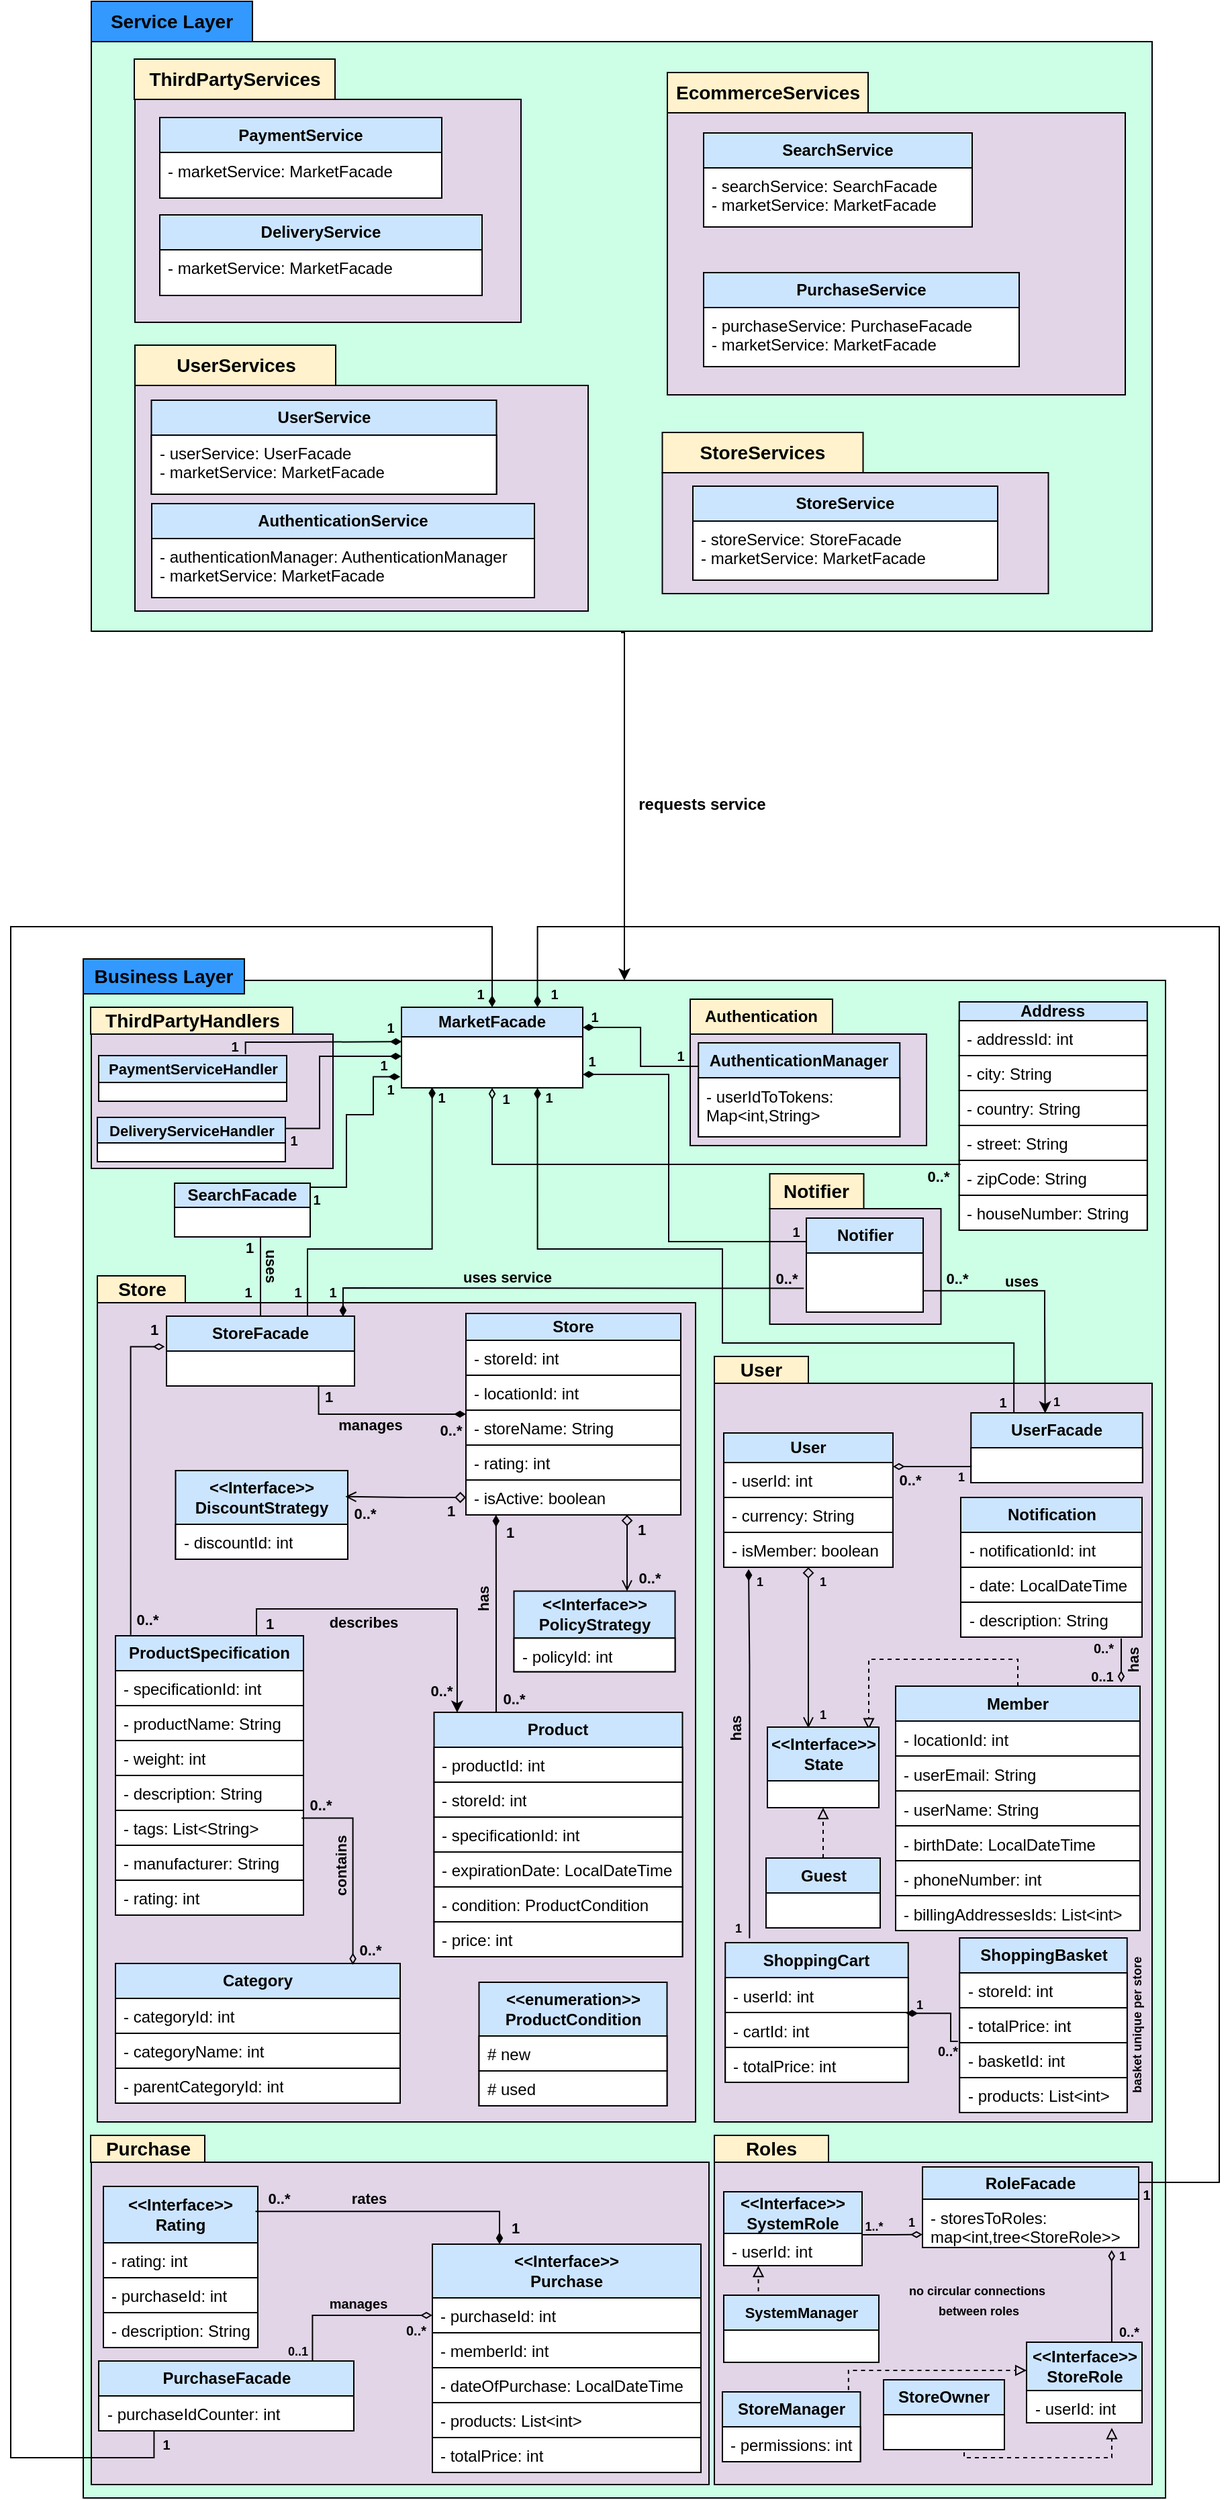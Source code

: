 <mxfile version="24.4.0" type="google">
  <diagram name="Page-1" id="vJbila3OZULrWVCGVlef">
    <mxGraphModel grid="1" page="1" gridSize="10" guides="1" tooltips="1" connect="1" arrows="1" fold="1" pageScale="1" pageWidth="827" pageHeight="1169" math="0" shadow="0">
      <root>
        <mxCell id="0" />
        <mxCell id="1" parent="0" />
        <mxCell id="Ce8esL5eT33AXjcVNxqz-295" style="edgeStyle=orthogonalEdgeStyle;rounded=0;orthogonalLoop=1;jettySize=auto;html=1;exitX=0.5;exitY=1;exitDx=0;exitDy=0;entryX=0.5;entryY=0;entryDx=0;entryDy=0;" edge="1" parent="1" source="Ce8esL5eT33AXjcVNxqz-1" target="uzs_12xQnQwQcAluXUmT-34">
          <mxGeometry relative="1" as="geometry">
            <mxPoint x="414.429" y="2376.286" as="targetPoint" />
            <mxPoint x="420" y="2114" as="sourcePoint" />
            <Array as="points">
              <mxPoint x="417" y="2101" />
            </Array>
          </mxGeometry>
        </mxCell>
        <mxCell id="Ce8esL5eT33AXjcVNxqz-1" value="" style="whiteSpace=wrap;html=1;fillColor=#CCFFE6;" vertex="1" parent="1">
          <mxGeometry x="20" y="1661" width="790" height="439" as="geometry" />
        </mxCell>
        <mxCell id="Ce8esL5eT33AXjcVNxqz-2" value="&lt;font style=&quot;font-size: 14px;&quot;&gt;&lt;b&gt;Service Layer&lt;/b&gt;&lt;/font&gt;" style="rounded=0;whiteSpace=wrap;html=1;fillColor=#3399FF;" vertex="1" parent="1">
          <mxGeometry x="20" y="1631" width="120" height="30" as="geometry" />
        </mxCell>
        <mxCell id="Ce8esL5eT33AXjcVNxqz-296" value="&lt;b&gt;requests service&lt;/b&gt;" style="text;html=1;align=center;verticalAlign=middle;whiteSpace=wrap;rounded=0;" vertex="1" parent="1">
          <mxGeometry x="410" y="2214" width="130" height="30" as="geometry" />
        </mxCell>
        <mxCell id="uzs_12xQnQwQcAluXUmT-18" value="&lt;font style=&quot;font-size: 14px;&quot;&gt;&lt;b&gt;ThirdPartyServices&lt;/b&gt;&lt;/font&gt;" style="rounded=0;whiteSpace=wrap;html=1;fillColor=#FFF2CC;" vertex="1" parent="1">
          <mxGeometry x="52" y="1674" width="149.5" height="30" as="geometry" />
        </mxCell>
        <mxCell id="uzs_12xQnQwQcAluXUmT-19" value="" style="whiteSpace=wrap;html=1;fillColor=#E1D5E7;" vertex="1" parent="1">
          <mxGeometry x="52.5" y="1704" width="287.5" height="166" as="geometry" />
        </mxCell>
        <mxCell id="Ce8esL5eT33AXjcVNxqz-285" value="&lt;b&gt;DeliveryService&lt;/b&gt;" style="swimlane;fontStyle=0;childLayout=stackLayout;horizontal=1;startSize=26;fillColor=#CCE5FF;horizontalStack=0;resizeParent=1;resizeParentMax=0;resizeLast=0;collapsible=1;marginBottom=0;whiteSpace=wrap;html=1;" vertex="1" parent="1">
          <mxGeometry x="71" y="1790" width="240" height="60" as="geometry" />
        </mxCell>
        <mxCell id="Ce8esL5eT33AXjcVNxqz-286" value="- marketService: MarketFacade" style="text;strokeColor=default;fillColor=#FFFFFF;align=left;verticalAlign=top;spacingLeft=4;spacingRight=4;overflow=hidden;rotatable=0;points=[[0,0.5],[1,0.5]];portConstraint=eastwest;whiteSpace=wrap;html=1;" vertex="1" parent="Ce8esL5eT33AXjcVNxqz-285">
          <mxGeometry y="26" width="240" height="34" as="geometry" />
        </mxCell>
        <mxCell id="Ce8esL5eT33AXjcVNxqz-283" value="&lt;b&gt;PaymentService&lt;/b&gt;" style="swimlane;fontStyle=0;childLayout=stackLayout;horizontal=1;startSize=26;fillColor=#CCE5FF;horizontalStack=0;resizeParent=1;resizeParentMax=0;resizeLast=0;collapsible=1;marginBottom=0;whiteSpace=wrap;html=1;" vertex="1" parent="1">
          <mxGeometry x="71" y="1717.5" width="210" height="60" as="geometry" />
        </mxCell>
        <mxCell id="Ce8esL5eT33AXjcVNxqz-284" value="- marketService: MarketFacade" style="text;strokeColor=default;fillColor=#FFFFFF;align=left;verticalAlign=top;spacingLeft=4;spacingRight=4;overflow=hidden;rotatable=0;points=[[0,0.5],[1,0.5]];portConstraint=eastwest;whiteSpace=wrap;html=1;" vertex="1" parent="Ce8esL5eT33AXjcVNxqz-283">
          <mxGeometry y="26" width="210" height="34" as="geometry" />
        </mxCell>
        <mxCell id="uzs_12xQnQwQcAluXUmT-23" value="" style="whiteSpace=wrap;html=1;fillColor=#E1D5E7;" vertex="1" parent="1">
          <mxGeometry x="449" y="1714" width="341" height="210" as="geometry" />
        </mxCell>
        <mxCell id="uzs_12xQnQwQcAluXUmT-21" value="&lt;b&gt;SearchService&lt;/b&gt;" style="swimlane;fontStyle=0;childLayout=stackLayout;horizontal=1;startSize=26;fillColor=#CCE5FF;horizontalStack=0;resizeParent=1;resizeParentMax=0;resizeLast=0;collapsible=1;marginBottom=0;whiteSpace=wrap;html=1;" vertex="1" parent="1">
          <mxGeometry x="476" y="1729" width="200" height="70" as="geometry" />
        </mxCell>
        <mxCell id="uzs_12xQnQwQcAluXUmT-22" value="- searchService: SearchFacade&lt;div&gt;- marketService: MarketFacade&lt;br&gt;&lt;/div&gt;" style="text;strokeColor=default;fillColor=#FFFFFF;align=left;verticalAlign=top;spacingLeft=4;spacingRight=4;overflow=hidden;rotatable=0;points=[[0,0.5],[1,0.5]];portConstraint=eastwest;whiteSpace=wrap;html=1;" vertex="1" parent="uzs_12xQnQwQcAluXUmT-21">
          <mxGeometry y="26" width="200" height="44" as="geometry" />
        </mxCell>
        <mxCell id="Ce8esL5eT33AXjcVNxqz-291" value="&lt;b&gt;PurchaseService&lt;/b&gt;" style="swimlane;fontStyle=0;childLayout=stackLayout;horizontal=1;startSize=26;fillColor=#CCE5FF;horizontalStack=0;resizeParent=1;resizeParentMax=0;resizeLast=0;collapsible=1;marginBottom=0;whiteSpace=wrap;html=1;" vertex="1" parent="1">
          <mxGeometry x="476" y="1833" width="235" height="70" as="geometry" />
        </mxCell>
        <mxCell id="Ce8esL5eT33AXjcVNxqz-292" value="- purchaseService: PurchaseFacade&lt;div&gt;- marketService: MarketFacade&lt;br&gt;&lt;/div&gt;" style="text;strokeColor=default;fillColor=#FFFFFF;align=left;verticalAlign=top;spacingLeft=4;spacingRight=4;overflow=hidden;rotatable=0;points=[[0,0.5],[1,0.5]];portConstraint=eastwest;whiteSpace=wrap;html=1;" vertex="1" parent="Ce8esL5eT33AXjcVNxqz-291">
          <mxGeometry y="26" width="235" height="44" as="geometry" />
        </mxCell>
        <mxCell id="uzs_12xQnQwQcAluXUmT-24" value="&lt;font style=&quot;font-size: 14px;&quot;&gt;&lt;b&gt;EcommerceServices&lt;/b&gt;&lt;/font&gt;" style="rounded=0;whiteSpace=wrap;html=1;fillColor=#FFF2CC;" vertex="1" parent="1">
          <mxGeometry x="449" y="1684" width="149.5" height="30" as="geometry" />
        </mxCell>
        <mxCell id="uzs_12xQnQwQcAluXUmT-25" value="" style="whiteSpace=wrap;html=1;fillColor=#E1D5E7;" vertex="1" parent="1">
          <mxGeometry x="52.5" y="1917" width="337.5" height="168" as="geometry" />
        </mxCell>
        <mxCell id="uzs_12xQnQwQcAluXUmT-26" value="&lt;span style=&quot;font-size: 14px;&quot;&gt;&lt;b&gt;UserServices&lt;/b&gt;&lt;/span&gt;" style="rounded=0;whiteSpace=wrap;html=1;fillColor=#FFF2CC;" vertex="1" parent="1">
          <mxGeometry x="52.5" y="1887" width="149.5" height="30" as="geometry" />
        </mxCell>
        <mxCell id="Ce8esL5eT33AXjcVNxqz-289" value="&lt;b&gt;UserService&lt;/b&gt;" style="swimlane;fontStyle=0;childLayout=stackLayout;horizontal=1;startSize=26;fillColor=#CCE5FF;horizontalStack=0;resizeParent=1;resizeParentMax=0;resizeLast=0;collapsible=1;marginBottom=0;whiteSpace=wrap;html=1;" vertex="1" parent="1">
          <mxGeometry x="64.75" y="1928" width="257" height="70" as="geometry" />
        </mxCell>
        <mxCell id="Ce8esL5eT33AXjcVNxqz-290" value="- userService: UserFacade&lt;br&gt;&lt;div&gt;&lt;span style=&quot;background-color: initial;&quot;&gt;- marketService: MarketFacade&lt;/span&gt;&amp;nbsp;&lt;/div&gt;" style="text;strokeColor=default;fillColor=#FFFFFF;align=left;verticalAlign=top;spacingLeft=4;spacingRight=4;overflow=hidden;rotatable=0;points=[[0,0.5],[1,0.5]];portConstraint=eastwest;whiteSpace=wrap;html=1;" vertex="1" parent="Ce8esL5eT33AXjcVNxqz-289">
          <mxGeometry y="26" width="257" height="44" as="geometry" />
        </mxCell>
        <mxCell id="uzs_12xQnQwQcAluXUmT-27" value="" style="whiteSpace=wrap;html=1;fillColor=#E1D5E7;" vertex="1" parent="1">
          <mxGeometry x="445.25" y="1982" width="287.5" height="90" as="geometry" />
        </mxCell>
        <mxCell id="Ce8esL5eT33AXjcVNxqz-287" value="&lt;b&gt;StoreService&lt;/b&gt;" style="swimlane;fontStyle=0;childLayout=stackLayout;horizontal=1;startSize=26;fillColor=#CCE5FF;horizontalStack=0;resizeParent=1;resizeParentMax=0;resizeLast=0;collapsible=1;marginBottom=0;whiteSpace=wrap;html=1;" vertex="1" parent="1">
          <mxGeometry x="468" y="1992" width="227" height="70" as="geometry" />
        </mxCell>
        <mxCell id="Ce8esL5eT33AXjcVNxqz-288" value="- storeService: StoreFacade&lt;div&gt;- marketService: MarketFacade&lt;br&gt;&lt;/div&gt;" style="text;strokeColor=default;fillColor=#FFFFFF;align=left;verticalAlign=top;spacingLeft=4;spacingRight=4;overflow=hidden;rotatable=0;points=[[0,0.5],[1,0.5]];portConstraint=eastwest;whiteSpace=wrap;html=1;" vertex="1" parent="Ce8esL5eT33AXjcVNxqz-287">
          <mxGeometry y="26" width="227" height="44" as="geometry" />
        </mxCell>
        <mxCell id="uzs_12xQnQwQcAluXUmT-28" value="&lt;span style=&quot;font-size: 14px;&quot;&gt;&lt;b&gt;StoreServices&lt;/b&gt;&lt;/span&gt;" style="rounded=0;whiteSpace=wrap;html=1;fillColor=#FFF2CC;" vertex="1" parent="1">
          <mxGeometry x="445.25" y="1952" width="149.5" height="30" as="geometry" />
        </mxCell>
        <mxCell id="uzs_12xQnQwQcAluXUmT-34" value="" style="whiteSpace=wrap;html=1;fillColor=#CCFFE6;" vertex="1" parent="1">
          <mxGeometry x="14" y="2360" width="806" height="1130" as="geometry" />
        </mxCell>
        <mxCell id="uzs_12xQnQwQcAluXUmT-35" value="&lt;font style=&quot;font-size: 14px;&quot;&gt;&lt;b&gt;Business Layer&lt;/b&gt;&lt;/font&gt;" style="rounded=0;whiteSpace=wrap;html=1;fillColor=#3399FF;" vertex="1" parent="1">
          <mxGeometry x="14" y="2344" width="120" height="26" as="geometry" />
        </mxCell>
        <mxCell id="uzs_12xQnQwQcAluXUmT-46" value="&lt;span style=&quot;text-align: left;&quot;&gt;&lt;b&gt;Address&lt;/b&gt;&lt;/span&gt;" style="swimlane;fontStyle=0;childLayout=stackLayout;horizontal=1;startSize=14;fillColor=#CCE5FF;horizontalStack=0;resizeParent=1;resizeParentMax=0;resizeLast=0;collapsible=1;marginBottom=0;whiteSpace=wrap;html=1;" vertex="1" parent="1">
          <mxGeometry x="666.38" y="2376" width="140" height="170" as="geometry" />
        </mxCell>
        <mxCell id="uzs_12xQnQwQcAluXUmT-47" value="- addressId: int" style="text;strokeColor=default;fillColor=#FFFFFF;align=left;verticalAlign=top;spacingLeft=4;spacingRight=4;overflow=hidden;rotatable=0;points=[[0,0.5],[1,0.5]];portConstraint=eastwest;whiteSpace=wrap;html=1;" vertex="1" parent="uzs_12xQnQwQcAluXUmT-46">
          <mxGeometry y="14" width="140" height="26" as="geometry" />
        </mxCell>
        <mxCell id="uzs_12xQnQwQcAluXUmT-48" value="- city: String" style="text;strokeColor=default;fillColor=#FFFFFF;align=left;verticalAlign=top;spacingLeft=4;spacingRight=4;overflow=hidden;rotatable=0;points=[[0,0.5],[1,0.5]];portConstraint=eastwest;whiteSpace=wrap;html=1;" vertex="1" parent="uzs_12xQnQwQcAluXUmT-46">
          <mxGeometry y="40" width="140" height="26" as="geometry" />
        </mxCell>
        <mxCell id="2L5cOaxwcJAvvOBqLWuJ-3" value="- country: String" style="text;strokeColor=default;fillColor=#FFFFFF;align=left;verticalAlign=top;spacingLeft=4;spacingRight=4;overflow=hidden;rotatable=0;points=[[0,0.5],[1,0.5]];portConstraint=eastwest;whiteSpace=wrap;html=1;" vertex="1" parent="uzs_12xQnQwQcAluXUmT-46">
          <mxGeometry y="66" width="140" height="26" as="geometry" />
        </mxCell>
        <mxCell id="uzs_12xQnQwQcAluXUmT-49" value="- street: String" style="text;strokeColor=default;fillColor=#FFFFFF;align=left;verticalAlign=top;spacingLeft=4;spacingRight=4;overflow=hidden;rotatable=0;points=[[0,0.5],[1,0.5]];portConstraint=eastwest;whiteSpace=wrap;html=1;" vertex="1" parent="uzs_12xQnQwQcAluXUmT-46">
          <mxGeometry y="92" width="140" height="26" as="geometry" />
        </mxCell>
        <mxCell id="uzs_12xQnQwQcAluXUmT-50" value="- zipCode: String" style="text;strokeColor=default;fillColor=#FFFFFF;align=left;verticalAlign=top;spacingLeft=4;spacingRight=4;overflow=hidden;rotatable=0;points=[[0,0.5],[1,0.5]];portConstraint=eastwest;whiteSpace=wrap;html=1;" vertex="1" parent="uzs_12xQnQwQcAluXUmT-46">
          <mxGeometry y="118" width="140" height="26" as="geometry" />
        </mxCell>
        <mxCell id="uzs_12xQnQwQcAluXUmT-51" value="- houseNumber: String" style="text;strokeColor=default;fillColor=#FFFFFF;align=left;verticalAlign=top;spacingLeft=4;spacingRight=4;overflow=hidden;rotatable=0;points=[[0,0.5],[1,0.5]];portConstraint=eastwest;whiteSpace=wrap;html=1;" vertex="1" parent="uzs_12xQnQwQcAluXUmT-46">
          <mxGeometry y="144" width="140" height="26" as="geometry" />
        </mxCell>
        <mxCell id="uzs_12xQnQwQcAluXUmT-53" value="" style="whiteSpace=wrap;html=1;fillColor=#E1D5E7;" vertex="1" parent="1">
          <mxGeometry x="525.25" y="2530" width="127.5" height="86" as="geometry" />
        </mxCell>
        <mxCell id="2L5cOaxwcJAvvOBqLWuJ-94" style="edgeStyle=orthogonalEdgeStyle;rounded=0;orthogonalLoop=1;jettySize=auto;html=1;exitX=0;exitY=0.25;exitDx=0;exitDy=0;endArrow=diamondThin;endFill=1;" edge="1" parent="1" source="uzs_12xQnQwQcAluXUmT-42" target="2L5cOaxwcJAvvOBqLWuJ-59">
          <mxGeometry relative="1" as="geometry">
            <Array as="points">
              <mxPoint x="450" y="2555" />
              <mxPoint x="450" y="2430" />
            </Array>
          </mxGeometry>
        </mxCell>
        <mxCell id="uzs_12xQnQwQcAluXUmT-42" value="&lt;b&gt;Notifier&lt;/b&gt;" style="swimlane;fontStyle=0;childLayout=stackLayout;horizontal=1;startSize=26;fillColor=#CCE5FF;horizontalStack=0;resizeParent=1;resizeParentMax=0;resizeLast=0;collapsible=1;marginBottom=0;whiteSpace=wrap;html=1;" vertex="1" parent="1">
          <mxGeometry x="552.5" y="2537" width="87" height="70" as="geometry" />
        </mxCell>
        <mxCell id="uzs_12xQnQwQcAluXUmT-43" value="" style="text;strokeColor=default;fillColor=#FFFFFF;align=left;verticalAlign=top;spacingLeft=4;spacingRight=4;overflow=hidden;rotatable=0;points=[[0,0.5],[1,0.5]];portConstraint=eastwest;whiteSpace=wrap;html=1;" vertex="1" parent="uzs_12xQnQwQcAluXUmT-42">
          <mxGeometry y="26" width="87" height="44" as="geometry" />
        </mxCell>
        <mxCell id="uzs_12xQnQwQcAluXUmT-56" value="&lt;font style=&quot;font-size: 14px;&quot;&gt;&lt;b&gt;Notifier&lt;/b&gt;&lt;/font&gt;" style="rounded=0;whiteSpace=wrap;html=1;fillColor=#FFF2CC;" vertex="1" parent="1">
          <mxGeometry x="525.25" y="2504" width="70" height="26" as="geometry" />
        </mxCell>
        <mxCell id="uzs_12xQnQwQcAluXUmT-57" value="" style="whiteSpace=wrap;html=1;fillColor=#E1D5E7;" vertex="1" parent="1">
          <mxGeometry x="24.5" y="2600" width="445.5" height="610" as="geometry" />
        </mxCell>
        <mxCell id="uzs_12xQnQwQcAluXUmT-58" value="&lt;font style=&quot;font-size: 14px;&quot;&gt;&lt;b&gt;Store&lt;/b&gt;&lt;/font&gt;" style="rounded=0;whiteSpace=wrap;html=1;fillColor=#FFF2CC;" vertex="1" parent="1">
          <mxGeometry x="24.5" y="2580" width="65.5" height="20" as="geometry" />
        </mxCell>
        <mxCell id="uzs_12xQnQwQcAluXUmT-60" value="&lt;b&gt;StoreFacade&lt;/b&gt;" style="swimlane;fontStyle=0;childLayout=stackLayout;horizontal=1;startSize=26;fillColor=#CCE5FF;horizontalStack=0;resizeParent=1;resizeParentMax=0;resizeLast=0;collapsible=1;marginBottom=0;whiteSpace=wrap;html=1;" vertex="1" parent="1">
          <mxGeometry x="76" y="2610" width="140" height="52" as="geometry" />
        </mxCell>
        <mxCell id="uzs_12xQnQwQcAluXUmT-61" value="" style="text;strokeColor=default;fillColor=#FFFFFF;align=left;verticalAlign=top;spacingLeft=4;spacingRight=4;overflow=hidden;rotatable=0;points=[[0,0.5],[1,0.5]];portConstraint=eastwest;whiteSpace=wrap;html=1;" vertex="1" parent="uzs_12xQnQwQcAluXUmT-60">
          <mxGeometry y="26" width="140" height="26" as="geometry" />
        </mxCell>
        <mxCell id="uzs_12xQnQwQcAluXUmT-242" style="edgeStyle=orthogonalEdgeStyle;rounded=0;orthogonalLoop=1;jettySize=auto;html=1;exitX=0;exitY=0.5;exitDx=0;exitDy=0;endArrow=none;endFill=0;startArrow=diamondThin;startFill=1;entryX=0.809;entryY=1.017;entryDx=0;entryDy=0;entryPerimeter=0;" edge="1" parent="1" source="uzs_12xQnQwQcAluXUmT-62" target="uzs_12xQnQwQcAluXUmT-61">
          <mxGeometry relative="1" as="geometry" />
        </mxCell>
        <mxCell id="uzs_12xQnQwQcAluXUmT-62" value="&lt;b&gt;Store&lt;/b&gt;" style="swimlane;fontStyle=0;childLayout=stackLayout;horizontal=1;startSize=20;fillColor=#CCE5FF;horizontalStack=0;resizeParent=1;resizeParentMax=0;resizeLast=0;collapsible=1;marginBottom=0;whiteSpace=wrap;html=1;" vertex="1" parent="1">
          <mxGeometry x="299" y="2608" width="160" height="150" as="geometry" />
        </mxCell>
        <mxCell id="uzs_12xQnQwQcAluXUmT-63" value="- storeId: int" style="text;strokeColor=default;fillColor=#FFFFFF;align=left;verticalAlign=top;spacingLeft=4;spacingRight=4;overflow=hidden;rotatable=0;points=[[0,0.5],[1,0.5]];portConstraint=eastwest;whiteSpace=wrap;html=1;" vertex="1" parent="uzs_12xQnQwQcAluXUmT-62">
          <mxGeometry y="20" width="160" height="26" as="geometry" />
        </mxCell>
        <mxCell id="uzs_12xQnQwQcAluXUmT-64" value="- locationId: int" style="text;strokeColor=default;fillColor=#FFFFFF;align=left;verticalAlign=top;spacingLeft=4;spacingRight=4;overflow=hidden;rotatable=0;points=[[0,0.5],[1,0.5]];portConstraint=eastwest;whiteSpace=wrap;html=1;" vertex="1" parent="uzs_12xQnQwQcAluXUmT-62">
          <mxGeometry y="46" width="160" height="26" as="geometry" />
        </mxCell>
        <mxCell id="uzs_12xQnQwQcAluXUmT-65" value="- storeName: String" style="text;strokeColor=default;fillColor=#FFFFFF;align=left;verticalAlign=top;spacingLeft=4;spacingRight=4;overflow=hidden;rotatable=0;points=[[0,0.5],[1,0.5]];portConstraint=eastwest;whiteSpace=wrap;html=1;" vertex="1" parent="uzs_12xQnQwQcAluXUmT-62">
          <mxGeometry y="72" width="160" height="26" as="geometry" />
        </mxCell>
        <mxCell id="uzs_12xQnQwQcAluXUmT-66" value="- rating: int" style="text;strokeColor=default;fillColor=#FFFFFF;align=left;verticalAlign=top;spacingLeft=4;spacingRight=4;overflow=hidden;rotatable=0;points=[[0,0.5],[1,0.5]];portConstraint=eastwest;whiteSpace=wrap;html=1;" vertex="1" parent="uzs_12xQnQwQcAluXUmT-62">
          <mxGeometry y="98" width="160" height="26" as="geometry" />
        </mxCell>
        <mxCell id="uzs_12xQnQwQcAluXUmT-68" value="- isActive: boolean" style="text;strokeColor=default;fillColor=#FFFFFF;align=left;verticalAlign=top;spacingLeft=4;spacingRight=4;overflow=hidden;rotatable=0;points=[[0,0.5],[1,0.5]];portConstraint=eastwest;whiteSpace=wrap;html=1;" vertex="1" parent="uzs_12xQnQwQcAluXUmT-62">
          <mxGeometry y="124" width="160" height="26" as="geometry" />
        </mxCell>
        <mxCell id="uzs_12xQnQwQcAluXUmT-72" value="" style="whiteSpace=wrap;html=1;fillColor=#E1D5E7;" vertex="1" parent="1">
          <mxGeometry x="20" y="3240" width="460" height="240" as="geometry" />
        </mxCell>
        <mxCell id="uzs_12xQnQwQcAluXUmT-73" value="&lt;span style=&quot;font-size: 14px;&quot;&gt;&lt;b&gt;Purchase&lt;/b&gt;&lt;/span&gt;" style="rounded=0;whiteSpace=wrap;html=1;fillColor=#FFF2CC;" vertex="1" parent="1">
          <mxGeometry x="19.5" y="3220" width="85" height="20" as="geometry" />
        </mxCell>
        <mxCell id="uzs_12xQnQwQcAluXUmT-74" value="&lt;div&gt;&lt;b&gt;&amp;lt;&amp;lt;Interface&amp;gt;&amp;gt;&lt;br&gt;&lt;/b&gt;&lt;/div&gt;&lt;b&gt;&lt;/b&gt;&lt;div&gt;&lt;b style=&quot;background-color: initial;&quot;&gt;DiscountStrategy&lt;/b&gt;&lt;br&gt;&lt;/div&gt;" style="swimlane;fontStyle=0;childLayout=stackLayout;horizontal=1;startSize=40;fillColor=#CCE5FF;horizontalStack=0;resizeParent=1;resizeParentMax=0;resizeLast=0;collapsible=1;marginBottom=0;whiteSpace=wrap;html=1;" vertex="1" parent="1">
          <mxGeometry x="82.75" y="2725" width="128.25" height="66" as="geometry" />
        </mxCell>
        <mxCell id="uzs_12xQnQwQcAluXUmT-75" value="- discountId: int" style="text;strokeColor=default;fillColor=#FFFFFF;align=left;verticalAlign=top;spacingLeft=4;spacingRight=4;overflow=hidden;rotatable=0;points=[[0,0.5],[1,0.5]];portConstraint=eastwest;whiteSpace=wrap;html=1;" vertex="1" parent="uzs_12xQnQwQcAluXUmT-74">
          <mxGeometry y="40" width="128.25" height="26" as="geometry" />
        </mxCell>
        <mxCell id="uzs_12xQnQwQcAluXUmT-76" value="&lt;div&gt;&lt;b&gt;&amp;lt;&amp;lt;Interface&amp;gt;&amp;gt;&lt;/b&gt;&lt;/div&gt;&lt;b&gt;Purchase&lt;/b&gt;" style="swimlane;fontStyle=0;childLayout=stackLayout;horizontal=1;startSize=40;fillColor=#CCE5FF;horizontalStack=0;resizeParent=1;resizeParentMax=0;resizeLast=0;collapsible=1;marginBottom=0;whiteSpace=wrap;html=1;" vertex="1" parent="1">
          <mxGeometry x="274" y="3301" width="200" height="170" as="geometry" />
        </mxCell>
        <mxCell id="uzs_12xQnQwQcAluXUmT-77" value="- purchaseId: int" style="text;strokeColor=default;fillColor=#FFFFFF;align=left;verticalAlign=top;spacingLeft=4;spacingRight=4;overflow=hidden;rotatable=0;points=[[0,0.5],[1,0.5]];portConstraint=eastwest;whiteSpace=wrap;html=1;" vertex="1" parent="uzs_12xQnQwQcAluXUmT-76">
          <mxGeometry y="40" width="200" height="26" as="geometry" />
        </mxCell>
        <mxCell id="uzs_12xQnQwQcAluXUmT-78" value="- memberId: int" style="text;strokeColor=default;fillColor=#FFFFFF;align=left;verticalAlign=top;spacingLeft=4;spacingRight=4;overflow=hidden;rotatable=0;points=[[0,0.5],[1,0.5]];portConstraint=eastwest;whiteSpace=wrap;html=1;" vertex="1" parent="uzs_12xQnQwQcAluXUmT-76">
          <mxGeometry y="66" width="200" height="26" as="geometry" />
        </mxCell>
        <mxCell id="uzs_12xQnQwQcAluXUmT-79" value="- dateOfPurchase: LocalDateTime" style="text;strokeColor=default;fillColor=#FFFFFF;align=left;verticalAlign=top;spacingLeft=4;spacingRight=4;overflow=hidden;rotatable=0;points=[[0,0.5],[1,0.5]];portConstraint=eastwest;whiteSpace=wrap;html=1;" vertex="1" parent="uzs_12xQnQwQcAluXUmT-76">
          <mxGeometry y="92" width="200" height="26" as="geometry" />
        </mxCell>
        <mxCell id="uzs_12xQnQwQcAluXUmT-80" value="- products: List&amp;lt;int&amp;gt;" style="text;strokeColor=default;fillColor=#FFFFFF;align=left;verticalAlign=top;spacingLeft=4;spacingRight=4;overflow=hidden;rotatable=0;points=[[0,0.5],[1,0.5]];portConstraint=eastwest;whiteSpace=wrap;html=1;" vertex="1" parent="uzs_12xQnQwQcAluXUmT-76">
          <mxGeometry y="118" width="200" height="26" as="geometry" />
        </mxCell>
        <mxCell id="uzs_12xQnQwQcAluXUmT-81" value="- totalPrice: int" style="text;strokeColor=default;fillColor=#FFFFFF;align=left;verticalAlign=top;spacingLeft=4;spacingRight=4;overflow=hidden;rotatable=0;points=[[0,0.5],[1,0.5]];portConstraint=eastwest;whiteSpace=wrap;html=1;" vertex="1" parent="uzs_12xQnQwQcAluXUmT-76">
          <mxGeometry y="144" width="200" height="26" as="geometry" />
        </mxCell>
        <mxCell id="uzs_12xQnQwQcAluXUmT-82" value="&lt;div&gt;&lt;b&gt;&amp;lt;&amp;lt;Interface&amp;gt;&amp;gt;&lt;/b&gt;&lt;/div&gt;&lt;b&gt;Rating&lt;/b&gt;" style="swimlane;fontStyle=0;childLayout=stackLayout;horizontal=1;startSize=42;fillColor=#CCE5FF;horizontalStack=0;resizeParent=1;resizeParentMax=0;resizeLast=0;collapsible=1;marginBottom=0;whiteSpace=wrap;html=1;" vertex="1" parent="1">
          <mxGeometry x="29" y="3258" width="115" height="120" as="geometry" />
        </mxCell>
        <mxCell id="uzs_12xQnQwQcAluXUmT-83" value="- rating: int" style="text;strokeColor=default;fillColor=#FFFFFF;align=left;verticalAlign=top;spacingLeft=4;spacingRight=4;overflow=hidden;rotatable=0;points=[[0,0.5],[1,0.5]];portConstraint=eastwest;whiteSpace=wrap;html=1;" vertex="1" parent="uzs_12xQnQwQcAluXUmT-82">
          <mxGeometry y="42" width="115" height="26" as="geometry" />
        </mxCell>
        <mxCell id="uzs_12xQnQwQcAluXUmT-84" value="- purchaseId: int" style="text;strokeColor=default;fillColor=#FFFFFF;align=left;verticalAlign=top;spacingLeft=4;spacingRight=4;overflow=hidden;rotatable=0;points=[[0,0.5],[1,0.5]];portConstraint=eastwest;whiteSpace=wrap;html=1;" vertex="1" parent="uzs_12xQnQwQcAluXUmT-82">
          <mxGeometry y="68" width="115" height="26" as="geometry" />
        </mxCell>
        <mxCell id="uzs_12xQnQwQcAluXUmT-85" value="- description: String" style="text;strokeColor=default;fillColor=#FFFFFF;align=left;verticalAlign=top;spacingLeft=4;spacingRight=4;overflow=hidden;rotatable=0;points=[[0,0.5],[1,0.5]];portConstraint=eastwest;whiteSpace=wrap;html=1;" vertex="1" parent="uzs_12xQnQwQcAluXUmT-82">
          <mxGeometry y="94" width="115" height="26" as="geometry" />
        </mxCell>
        <mxCell id="uzs_12xQnQwQcAluXUmT-86" value="&lt;b&gt;PurchaseFacade&lt;/b&gt;" style="swimlane;fontStyle=0;childLayout=stackLayout;horizontal=1;startSize=26;fillColor=#CCE5FF;horizontalStack=0;resizeParent=1;resizeParentMax=0;resizeLast=0;collapsible=1;marginBottom=0;whiteSpace=wrap;html=1;" vertex="1" parent="1">
          <mxGeometry x="25.5" y="3388" width="190" height="52" as="geometry" />
        </mxCell>
        <mxCell id="uzs_12xQnQwQcAluXUmT-87" value="- purchaseIdCounter: int" style="text;strokeColor=default;fillColor=#FFFFFF;align=left;verticalAlign=top;spacingLeft=4;spacingRight=4;overflow=hidden;rotatable=0;points=[[0,0.5],[1,0.5]];portConstraint=eastwest;whiteSpace=wrap;html=1;" vertex="1" parent="uzs_12xQnQwQcAluXUmT-86">
          <mxGeometry y="26" width="190" height="26" as="geometry" />
        </mxCell>
        <mxCell id="uzs_12xQnQwQcAluXUmT-89" value="&lt;b&gt;Category&lt;/b&gt;" style="swimlane;fontStyle=0;childLayout=stackLayout;horizontal=1;startSize=26;fillColor=#CCE5FF;horizontalStack=0;resizeParent=1;resizeParentMax=0;resizeLast=0;collapsible=1;marginBottom=0;whiteSpace=wrap;html=1;" vertex="1" parent="1">
          <mxGeometry x="38" y="3092" width="212" height="104" as="geometry" />
        </mxCell>
        <mxCell id="uzs_12xQnQwQcAluXUmT-90" value="- categoryId: int" style="text;strokeColor=default;fillColor=#FFFFFF;align=left;verticalAlign=top;spacingLeft=4;spacingRight=4;overflow=hidden;rotatable=0;points=[[0,0.5],[1,0.5]];portConstraint=eastwest;whiteSpace=wrap;html=1;" vertex="1" parent="uzs_12xQnQwQcAluXUmT-89">
          <mxGeometry y="26" width="212" height="26" as="geometry" />
        </mxCell>
        <mxCell id="uzs_12xQnQwQcAluXUmT-91" value="- categoryName: int" style="text;strokeColor=default;fillColor=#FFFFFF;align=left;verticalAlign=top;spacingLeft=4;spacingRight=4;overflow=hidden;rotatable=0;points=[[0,0.5],[1,0.5]];portConstraint=eastwest;whiteSpace=wrap;html=1;" vertex="1" parent="uzs_12xQnQwQcAluXUmT-89">
          <mxGeometry y="52" width="212" height="26" as="geometry" />
        </mxCell>
        <mxCell id="uzs_12xQnQwQcAluXUmT-92" value="- parentCategoryId: int" style="text;strokeColor=default;fillColor=#FFFFFF;align=left;verticalAlign=top;spacingLeft=4;spacingRight=4;overflow=hidden;rotatable=0;points=[[0,0.5],[1,0.5]];portConstraint=eastwest;whiteSpace=wrap;html=1;" vertex="1" parent="uzs_12xQnQwQcAluXUmT-89">
          <mxGeometry y="78" width="212" height="26" as="geometry" />
        </mxCell>
        <mxCell id="uzs_12xQnQwQcAluXUmT-94" value="&lt;b&gt;ProductSpecification&lt;/b&gt;" style="swimlane;fontStyle=0;childLayout=stackLayout;horizontal=1;startSize=26;fillColor=#CCE5FF;horizontalStack=0;resizeParent=1;resizeParentMax=0;resizeLast=0;collapsible=1;marginBottom=0;whiteSpace=wrap;html=1;" vertex="1" parent="1">
          <mxGeometry x="38" y="2848" width="140" height="208" as="geometry" />
        </mxCell>
        <mxCell id="uzs_12xQnQwQcAluXUmT-95" value="- specificationId: int" style="text;strokeColor=default;fillColor=#FFFFFF;align=left;verticalAlign=top;spacingLeft=4;spacingRight=4;overflow=hidden;rotatable=0;points=[[0,0.5],[1,0.5]];portConstraint=eastwest;whiteSpace=wrap;html=1;" vertex="1" parent="uzs_12xQnQwQcAluXUmT-94">
          <mxGeometry y="26" width="140" height="26" as="geometry" />
        </mxCell>
        <mxCell id="uzs_12xQnQwQcAluXUmT-96" value="- productName: String" style="text;strokeColor=default;fillColor=#FFFFFF;align=left;verticalAlign=top;spacingLeft=4;spacingRight=4;overflow=hidden;rotatable=0;points=[[0,0.5],[1,0.5]];portConstraint=eastwest;whiteSpace=wrap;html=1;" vertex="1" parent="uzs_12xQnQwQcAluXUmT-94">
          <mxGeometry y="52" width="140" height="26" as="geometry" />
        </mxCell>
        <mxCell id="uzs_12xQnQwQcAluXUmT-97" value="- weight: int" style="text;strokeColor=default;fillColor=#FFFFFF;align=left;verticalAlign=top;spacingLeft=4;spacingRight=4;overflow=hidden;rotatable=0;points=[[0,0.5],[1,0.5]];portConstraint=eastwest;whiteSpace=wrap;html=1;" vertex="1" parent="uzs_12xQnQwQcAluXUmT-94">
          <mxGeometry y="78" width="140" height="26" as="geometry" />
        </mxCell>
        <mxCell id="uzs_12xQnQwQcAluXUmT-98" value="- description: String" style="text;strokeColor=default;fillColor=#FFFFFF;align=left;verticalAlign=top;spacingLeft=4;spacingRight=4;overflow=hidden;rotatable=0;points=[[0,0.5],[1,0.5]];portConstraint=eastwest;whiteSpace=wrap;html=1;" vertex="1" parent="uzs_12xQnQwQcAluXUmT-94">
          <mxGeometry y="104" width="140" height="26" as="geometry" />
        </mxCell>
        <mxCell id="uzs_12xQnQwQcAluXUmT-99" value="- tags: List&amp;lt;String&amp;gt;" style="text;strokeColor=default;fillColor=#FFFFFF;align=left;verticalAlign=top;spacingLeft=4;spacingRight=4;overflow=hidden;rotatable=0;points=[[0,0.5],[1,0.5]];portConstraint=eastwest;whiteSpace=wrap;html=1;" vertex="1" parent="uzs_12xQnQwQcAluXUmT-94">
          <mxGeometry y="130" width="140" height="26" as="geometry" />
        </mxCell>
        <mxCell id="uzs_12xQnQwQcAluXUmT-100" value="- manufacturer: String" style="text;strokeColor=default;fillColor=#FFFFFF;align=left;verticalAlign=top;spacingLeft=4;spacingRight=4;overflow=hidden;rotatable=0;points=[[0,0.5],[1,0.5]];portConstraint=eastwest;whiteSpace=wrap;html=1;" vertex="1" parent="uzs_12xQnQwQcAluXUmT-94">
          <mxGeometry y="156" width="140" height="26" as="geometry" />
        </mxCell>
        <mxCell id="uzs_12xQnQwQcAluXUmT-101" value="- rating: int" style="text;strokeColor=default;fillColor=#FFFFFF;align=left;verticalAlign=top;spacingLeft=4;spacingRight=4;overflow=hidden;rotatable=0;points=[[0,0.5],[1,0.5]];portConstraint=eastwest;whiteSpace=wrap;html=1;" vertex="1" parent="uzs_12xQnQwQcAluXUmT-94">
          <mxGeometry y="182" width="140" height="26" as="geometry" />
        </mxCell>
        <mxCell id="uzs_12xQnQwQcAluXUmT-102" value="&lt;div&gt;&lt;b&gt;&amp;lt;&amp;lt;enumeration&amp;gt;&amp;gt;&lt;br&gt;&lt;/b&gt;&lt;/div&gt;&lt;b&gt;ProductCondition&lt;/b&gt;" style="swimlane;fontStyle=0;childLayout=stackLayout;horizontal=1;startSize=40;fillColor=#CCE5FF;horizontalStack=0;resizeParent=1;resizeParentMax=0;resizeLast=0;collapsible=1;marginBottom=0;whiteSpace=wrap;html=1;" vertex="1" parent="1">
          <mxGeometry x="308.75" y="3106" width="140" height="92" as="geometry" />
        </mxCell>
        <mxCell id="uzs_12xQnQwQcAluXUmT-103" value="# new" style="text;strokeColor=default;fillColor=#FFFFFF;align=left;verticalAlign=top;spacingLeft=4;spacingRight=4;overflow=hidden;rotatable=0;points=[[0,0.5],[1,0.5]];portConstraint=eastwest;whiteSpace=wrap;html=1;" vertex="1" parent="uzs_12xQnQwQcAluXUmT-102">
          <mxGeometry y="40" width="140" height="26" as="geometry" />
        </mxCell>
        <mxCell id="uzs_12xQnQwQcAluXUmT-104" value="# used" style="text;strokeColor=default;fillColor=#FFFFFF;align=left;verticalAlign=top;spacingLeft=4;spacingRight=4;overflow=hidden;rotatable=0;points=[[0,0.5],[1,0.5]];portConstraint=eastwest;whiteSpace=wrap;html=1;" vertex="1" parent="uzs_12xQnQwQcAluXUmT-102">
          <mxGeometry y="66" width="140" height="26" as="geometry" />
        </mxCell>
        <mxCell id="uzs_12xQnQwQcAluXUmT-105" value="&lt;b&gt;Product&lt;/b&gt;" style="swimlane;fontStyle=0;childLayout=stackLayout;horizontal=1;startSize=26;fillColor=#CCE5FF;horizontalStack=0;resizeParent=1;resizeParentMax=0;resizeLast=0;collapsible=1;marginBottom=0;whiteSpace=wrap;html=1;" vertex="1" parent="1">
          <mxGeometry x="275.25" y="2905" width="185" height="182" as="geometry" />
        </mxCell>
        <mxCell id="uzs_12xQnQwQcAluXUmT-106" value="- productId: int" style="text;strokeColor=default;fillColor=#FFFFFF;align=left;verticalAlign=top;spacingLeft=4;spacingRight=4;overflow=hidden;rotatable=0;points=[[0,0.5],[1,0.5]];portConstraint=eastwest;whiteSpace=wrap;html=1;" vertex="1" parent="uzs_12xQnQwQcAluXUmT-105">
          <mxGeometry y="26" width="185" height="26" as="geometry" />
        </mxCell>
        <mxCell id="uzs_12xQnQwQcAluXUmT-107" value="- storeId: int" style="text;strokeColor=default;fillColor=#FFFFFF;align=left;verticalAlign=top;spacingLeft=4;spacingRight=4;overflow=hidden;rotatable=0;points=[[0,0.5],[1,0.5]];portConstraint=eastwest;whiteSpace=wrap;html=1;" vertex="1" parent="uzs_12xQnQwQcAluXUmT-105">
          <mxGeometry y="52" width="185" height="26" as="geometry" />
        </mxCell>
        <mxCell id="uzs_12xQnQwQcAluXUmT-108" value="- specificationId: int" style="text;strokeColor=default;fillColor=#FFFFFF;align=left;verticalAlign=top;spacingLeft=4;spacingRight=4;overflow=hidden;rotatable=0;points=[[0,0.5],[1,0.5]];portConstraint=eastwest;whiteSpace=wrap;html=1;" vertex="1" parent="uzs_12xQnQwQcAluXUmT-105">
          <mxGeometry y="78" width="185" height="26" as="geometry" />
        </mxCell>
        <mxCell id="uzs_12xQnQwQcAluXUmT-109" value="- expirationDate: LocalDateTime" style="text;strokeColor=default;fillColor=#FFFFFF;align=left;verticalAlign=top;spacingLeft=4;spacingRight=4;overflow=hidden;rotatable=0;points=[[0,0.5],[1,0.5]];portConstraint=eastwest;whiteSpace=wrap;html=1;" vertex="1" parent="uzs_12xQnQwQcAluXUmT-105">
          <mxGeometry y="104" width="185" height="26" as="geometry" />
        </mxCell>
        <mxCell id="uzs_12xQnQwQcAluXUmT-110" value="- condition: ProductCondition" style="text;strokeColor=default;fillColor=#FFFFFF;align=left;verticalAlign=top;spacingLeft=4;spacingRight=4;overflow=hidden;rotatable=0;points=[[0,0.5],[1,0.5]];portConstraint=eastwest;whiteSpace=wrap;html=1;" vertex="1" parent="uzs_12xQnQwQcAluXUmT-105">
          <mxGeometry y="130" width="185" height="26" as="geometry" />
        </mxCell>
        <mxCell id="uzs_12xQnQwQcAluXUmT-111" value="- price: int" style="text;strokeColor=default;fillColor=#FFFFFF;align=left;verticalAlign=top;spacingLeft=4;spacingRight=4;overflow=hidden;rotatable=0;points=[[0,0.5],[1,0.5]];portConstraint=eastwest;whiteSpace=wrap;html=1;" vertex="1" parent="uzs_12xQnQwQcAluXUmT-105">
          <mxGeometry y="156" width="185" height="26" as="geometry" />
        </mxCell>
        <mxCell id="uzs_12xQnQwQcAluXUmT-112" value="" style="whiteSpace=wrap;html=1;fillColor=#E1D5E7;" vertex="1" parent="1">
          <mxGeometry x="484" y="2660" width="326" height="550" as="geometry" />
        </mxCell>
        <mxCell id="uzs_12xQnQwQcAluXUmT-113" value="&lt;b&gt;UserFacade&lt;/b&gt;" style="swimlane;fontStyle=0;childLayout=stackLayout;horizontal=1;startSize=26;fillColor=#CCE5FF;horizontalStack=0;resizeParent=1;resizeParentMax=0;resizeLast=0;collapsible=1;marginBottom=0;whiteSpace=wrap;html=1;" vertex="1" parent="1">
          <mxGeometry x="675.13" y="2682" width="127.75" height="52" as="geometry" />
        </mxCell>
        <mxCell id="uzs_12xQnQwQcAluXUmT-114" value="" style="text;strokeColor=default;fillColor=#FFFFFF;align=left;verticalAlign=top;spacingLeft=4;spacingRight=4;overflow=hidden;rotatable=0;points=[[0,0.5],[1,0.5]];portConstraint=eastwest;whiteSpace=wrap;html=1;" vertex="1" parent="uzs_12xQnQwQcAluXUmT-113">
          <mxGeometry y="26" width="127.75" height="26" as="geometry" />
        </mxCell>
        <mxCell id="uzs_12xQnQwQcAluXUmT-115" value="&lt;font style=&quot;font-size: 14px;&quot;&gt;&lt;b&gt;User&lt;/b&gt;&lt;/font&gt;" style="rounded=0;whiteSpace=wrap;html=1;fillColor=#FFF2CC;" vertex="1" parent="1">
          <mxGeometry x="484" y="2640" width="70" height="20" as="geometry" />
        </mxCell>
        <mxCell id="uzs_12xQnQwQcAluXUmT-116" value="&lt;b&gt;User&lt;/b&gt;" style="swimlane;fontStyle=0;childLayout=stackLayout;horizontal=1;startSize=22;fillColor=#CCE5FF;horizontalStack=0;resizeParent=1;resizeParentMax=0;resizeLast=0;collapsible=1;marginBottom=0;whiteSpace=wrap;html=1;" vertex="1" parent="1">
          <mxGeometry x="491" y="2697" width="126" height="100" as="geometry" />
        </mxCell>
        <mxCell id="uzs_12xQnQwQcAluXUmT-117" value="- userId: int" style="text;strokeColor=default;fillColor=#FFFFFF;align=left;verticalAlign=top;spacingLeft=4;spacingRight=4;overflow=hidden;rotatable=0;points=[[0,0.5],[1,0.5]];portConstraint=eastwest;whiteSpace=wrap;html=1;" vertex="1" parent="uzs_12xQnQwQcAluXUmT-116">
          <mxGeometry y="22" width="126" height="26" as="geometry" />
        </mxCell>
        <mxCell id="uzs_12xQnQwQcAluXUmT-118" value="- currency: String" style="text;strokeColor=default;fillColor=#FFFFFF;align=left;verticalAlign=top;spacingLeft=4;spacingRight=4;overflow=hidden;rotatable=0;points=[[0,0.5],[1,0.5]];portConstraint=eastwest;whiteSpace=wrap;html=1;" vertex="1" parent="uzs_12xQnQwQcAluXUmT-116">
          <mxGeometry y="48" width="126" height="26" as="geometry" />
        </mxCell>
        <mxCell id="uzs_12xQnQwQcAluXUmT-119" value="- isMember: boolean" style="text;strokeColor=default;fillColor=#FFFFFF;align=left;verticalAlign=top;spacingLeft=4;spacingRight=4;overflow=hidden;rotatable=0;points=[[0,0.5],[1,0.5]];portConstraint=eastwest;whiteSpace=wrap;html=1;" vertex="1" parent="uzs_12xQnQwQcAluXUmT-116">
          <mxGeometry y="74" width="126" height="26" as="geometry" />
        </mxCell>
        <mxCell id="2L5cOaxwcJAvvOBqLWuJ-45" style="edgeStyle=orthogonalEdgeStyle;rounded=0;orthogonalLoop=1;jettySize=auto;html=1;exitX=0.5;exitY=0;exitDx=0;exitDy=0;entryX=0.5;entryY=1;entryDx=0;entryDy=0;endArrow=block;endFill=0;dashed=1;" edge="1" parent="1" source="uzs_12xQnQwQcAluXUmT-120" target="2L5cOaxwcJAvvOBqLWuJ-19">
          <mxGeometry relative="1" as="geometry" />
        </mxCell>
        <mxCell id="uzs_12xQnQwQcAluXUmT-120" value="&lt;b&gt;Guest&lt;/b&gt;" style="swimlane;fontStyle=0;childLayout=stackLayout;horizontal=1;startSize=26;fillColor=#CCE5FF;horizontalStack=0;resizeParent=1;resizeParentMax=0;resizeLast=0;collapsible=1;marginBottom=0;whiteSpace=wrap;html=1;" vertex="1" parent="1">
          <mxGeometry x="522.5" y="3013.5" width="85" height="52" as="geometry" />
        </mxCell>
        <mxCell id="uzs_12xQnQwQcAluXUmT-121" value="" style="text;strokeColor=default;fillColor=#FFFFFF;align=left;verticalAlign=top;spacingLeft=4;spacingRight=4;overflow=hidden;rotatable=0;points=[[0,0.5],[1,0.5]];portConstraint=eastwest;whiteSpace=wrap;html=1;" vertex="1" parent="uzs_12xQnQwQcAluXUmT-120">
          <mxGeometry y="26" width="85" height="26" as="geometry" />
        </mxCell>
        <mxCell id="2L5cOaxwcJAvvOBqLWuJ-46" style="edgeStyle=orthogonalEdgeStyle;rounded=0;orthogonalLoop=1;jettySize=auto;html=1;exitX=0.5;exitY=0;exitDx=0;exitDy=0;entryX=0.916;entryY=0.031;entryDx=0;entryDy=0;dashed=1;endArrow=block;endFill=0;entryPerimeter=0;" edge="1" parent="1" source="uzs_12xQnQwQcAluXUmT-122" target="2L5cOaxwcJAvvOBqLWuJ-19">
          <mxGeometry relative="1" as="geometry" />
        </mxCell>
        <mxCell id="uzs_12xQnQwQcAluXUmT-122" value="&lt;b&gt;Member&lt;/b&gt;" style="swimlane;fontStyle=0;childLayout=stackLayout;horizontal=1;startSize=26;fillColor=#CCE5FF;horizontalStack=0;resizeParent=1;resizeParentMax=0;resizeLast=0;collapsible=1;marginBottom=0;whiteSpace=wrap;html=1;" vertex="1" parent="1">
          <mxGeometry x="619" y="2885.5" width="182" height="182" as="geometry" />
        </mxCell>
        <mxCell id="uzs_12xQnQwQcAluXUmT-123" value="- locationId: int" style="text;strokeColor=default;fillColor=#FFFFFF;align=left;verticalAlign=top;spacingLeft=4;spacingRight=4;overflow=hidden;rotatable=0;points=[[0,0.5],[1,0.5]];portConstraint=eastwest;whiteSpace=wrap;html=1;" vertex="1" parent="uzs_12xQnQwQcAluXUmT-122">
          <mxGeometry y="26" width="182" height="26" as="geometry" />
        </mxCell>
        <mxCell id="uzs_12xQnQwQcAluXUmT-124" value="- use&lt;span style=&quot;color: rgba(0, 0, 0, 0); font-family: monospace; font-size: 0px; text-wrap: nowrap;&quot;&gt;%3CmxGraphModel%3E%3Croot%3E%3CmxCell%20id%3D%220%22%2F%3E%3CmxCell%20id%3D%221%22%20parent%3D%220%22%2F%3E%3CmxCell%20id%3D%222%22%20value%3D%22-%20userId%3A%20int%22%20style%3D%22text%3BstrokeColor%3Dnone%3BfillColor%3D%23FFFFFF%3Balign%3Dleft%3BverticalAlign%3Dtop%3BspacingLeft%3D4%3BspacingRight%3D4%3Boverflow%3Dhidden%3Brotatable%3D0%3Bpoints%3D%5B%5B0%2C0.5%5D%2C%5B1%2C0.5%5D%5D%3BportConstraint%3Deastwest%3BwhiteSpace%3Dwrap%3Bhtml%3D1%3B%22%20vertex%3D%221%22%20parent%3D%221%22%3E%3CmxGeometry%20x%3D%22600%22%20y%3D%221500%22%20width%3D%22160%22%20height%3D%2226%22%20as%3D%22geometry%22%2F%3E%3C%2FmxCell%3E%3C%2Froot%3E%3C%2FmxGraphModel%3E&lt;/span&gt;&lt;span style=&quot;color: rgba(0, 0, 0, 0); font-family: monospace; font-size: 0px; text-wrap: nowrap;&quot;&gt;%3CmxGraphModel%3E%3Croot%3E%3CmxCell%20id%3D%220%22%2F%3E%3CmxCell%20id%3D%221%22%20parent%3D%220%22%2F%3E%3CmxCell%20id%3D%222%22%20value%3D%22-%20userId%3A%20int%22%20style%3D%22text%3BstrokeColor%3Dnone%3BfillColor%3D%23FFFFFF%3Balign%3Dleft%3BverticalAlign%3Dtop%3BspacingLeft%3D4%3BspacingRight%3D4%3Boverflow%3Dhidden%3Brotatable%3D0%3Bpoints%3D%5B%5B0%2C0.5%5D%2C%5B1%2C0.5%5D%5D%3BportConstraint%3Deastwest%3BwhiteSpace%3Dwrap%3Bhtml%3D1%3B%22%20vertex%3D%221%22%20parent%3D%221%22%3E%3CmxGeometry%20x%3D%22600%22%20y%3D%221500%22%20width%3D%22160%22%20height%3D%2226%22%20as%3D%22geometry%22%2F%3E%3C%2FmxCell%3E%3C%2Froot%3E%3C%2FmxGraphModel%3E&lt;/span&gt;rEmail: String" style="text;strokeColor=default;fillColor=#FFFFFF;align=left;verticalAlign=top;spacingLeft=4;spacingRight=4;overflow=hidden;rotatable=0;points=[[0,0.5],[1,0.5]];portConstraint=eastwest;whiteSpace=wrap;html=1;" vertex="1" parent="uzs_12xQnQwQcAluXUmT-122">
          <mxGeometry y="52" width="182" height="26" as="geometry" />
        </mxCell>
        <mxCell id="uzs_12xQnQwQcAluXUmT-125" value="- userName&lt;span style=&quot;color: rgba(0, 0, 0, 0); font-family: monospace; font-size: 0px; text-wrap: nowrap;&quot;&gt;%3CmxGraphModel%3E%3Croot%3E%3CmxCell%20id%3D%220%22%2F%3E%3CmxCell%20id%3D%221%22%20parent%3D%220%22%2F%3E%3CmxCell%20id%3D%222%22%20value%3D%22-%20userId%3A%20int%22%20style%3D%22text%3BstrokeColor%3Dnone%3BfillColor%3D%23FFFFFF%3Balign%3Dleft%3BverticalAlign%3Dtop%3BspacingLeft%3D4%3BspacingRight%3D4%3Boverflow%3Dhidden%3Brotatable%3D0%3Bpoints%3D%5B%5B0%2C0.5%5D%2C%5B1%2C0.5%5D%5D%3BportConstraint%3Deastwest%3BwhiteSpace%3Dwrap%3Bhtml%3D1%3B%22%20vertex%3D%221%22%20parent%3D%221%22%3E%3CmxGeometry%20x%3D%22600%22%20y%3D%221500%22%20width%3D%22160%22%20height%3D%2226%22%20as%3D%22geometry%22%2F%3E%3C%2FmxCell%3E%3C%2Froot%3E%3C%2FmxGraphModel%3E&lt;/span&gt;&lt;span style=&quot;color: rgba(0, 0, 0, 0); font-family: monospace; font-size: 0px; text-wrap: nowrap;&quot;&gt;%3CmxGraphModel%3E%3Croot%3E%3CmxCell%20id%3D%220%22%2F%3E%3CmxCell%20id%3D%221%22%20parent%3D%220%22%2F%3E%3CmxCell%20id%3D%222%22%20value%3D%22-%20userId%3A%20int%22%20style%3D%22text%3BstrokeColor%3Dnone%3BfillColor%3D%23FFFFFF%3Balign%3Dleft%3BverticalAlign%3Dtop%3BspacingLeft%3D4%3BspacingRight%3D4%3Boverflow%3Dhidden%3Brotatable%3D0%3Bpoints%3D%5B%5B0%2C0.5%5D%2C%5B1%2C0.5%5D%5D%3BportConstraint%3Deastwest%3BwhiteSpace%3Dwrap%3Bhtml%3D1%3B%22%20vertex%3D%221%22%20parent%3D%221%22%3E%3CmxGeometry%20x%3D%22600%22%20y%3D%221500%22%20width%3D%22160%22%20height%3D%2226%22%20as%3D%22geometry%22%2F%3E%3C%2FmxCell%3E%3C%2Froot%3E%3C%2FmxGraphModel%&lt;/span&gt;: String" style="text;strokeColor=default;fillColor=#FFFFFF;align=left;verticalAlign=top;spacingLeft=4;spacingRight=4;overflow=hidden;rotatable=0;points=[[0,0.5],[1,0.5]];portConstraint=eastwest;whiteSpace=wrap;html=1;" vertex="1" parent="uzs_12xQnQwQcAluXUmT-122">
          <mxGeometry y="78" width="182" height="26" as="geometry" />
        </mxCell>
        <mxCell id="uzs_12xQnQwQcAluXUmT-126" value="- birthDate: LocalDateTime" style="text;strokeColor=default;fillColor=#FFFFFF;align=left;verticalAlign=top;spacingLeft=4;spacingRight=4;overflow=hidden;rotatable=0;points=[[0,0.5],[1,0.5]];portConstraint=eastwest;whiteSpace=wrap;html=1;" vertex="1" parent="uzs_12xQnQwQcAluXUmT-122">
          <mxGeometry y="104" width="182" height="26" as="geometry" />
        </mxCell>
        <mxCell id="uzs_12xQnQwQcAluXUmT-127" value="- phoneNumber&lt;span style=&quot;color: rgba(0, 0, 0, 0); font-family: monospace; font-size: 0px; text-wrap: nowrap;&quot;&gt;%3CmxGraphModel%3E%3Croot%3E%3CmxCell%20id%3D%220%22%2F%3E%3CmxCell%20id%3D%221%22%20parent%3D%220%22%2F%3E%3CmxCell%20id%3D%222%22%20value%3D%22-%20userId%3A%20int%22%20style%3D%22text%3BstrokeColor%3Dnone%3BfillColor%3D%23FFFFFF%3Balign%3Dleft%3BverticalAlign%3Dtop%3BspacingLeft%3D4%3BspacingRight%3D4%3Boverflow%3Dhidden%3Brotatable%3D0%3Bpoints%3D%5B%5B0%2C0.5%5D%2C%5B1%2C0.5%5D%5D%3BportConstraint%3Deastwest%3BwhiteSpace%3Dwrap%3Bhtml%3D1%3B%22%20vertex%3D%221%22%20parent%3D%221%22%3E%3CmxGeometry%20x%3D%22600%22%20y%3D%221500%22%20width%3D%22160%22%20height%3D%2226%22%20as%3D%22geometry%22%2F%3E%3C%2FmxCell%3E%3C%2Froot%3E%3C%2FmxGraphModel%3E&lt;/span&gt;&lt;span style=&quot;color: rgba(0, 0, 0, 0); font-family: monospace; font-size: 0px; text-wrap: nowrap;&quot;&gt;%3CmxGraphModel%3E%3Croot%3E%3CmxCell%20id%3D%220%22%2F%3E%3CmxCell%20id%3D%221%22%20parent%3D%220%22%2F%3E%3CmxCell%20id%3D%222%22%20value%3D%22-%20userId%3A%20int%22%20style%3D%22text%3BstrokeColor%3Dnone%3BfillColor%3D%23FFFFFF%3Balign%3Dleft%3BverticalAlign%3Dtop%3BspacingLeft%3D4%3BspacingRight%3D4%3Boverflow%3Dhidden%3Brotatable%3D0%3Bpoints%3D%5B%5B0%2C0.5%5D%2C%5B1%2C0.5%5D%5D%3BportConstraint%3Deastwest%3BwhiteSpace%3Dwrap%3Bhtml%3D1%3B%22%20vertex%3D%221%22%20parent%3D%221%22%3E%3CmxGeometry%20x%3D%22600%22%20y%3D%221500%22%20width%3D%22160%22%20height%3D%2226%22%20as%3D%22geometry%22%2F%3E%3C%2FmxCell%3E%3C%2Froot%3E%3C%2FmxGraphModel&lt;/span&gt;: int" style="text;strokeColor=default;fillColor=#FFFFFF;align=left;verticalAlign=top;spacingLeft=4;spacingRight=4;overflow=hidden;rotatable=0;points=[[0,0.5],[1,0.5]];portConstraint=eastwest;whiteSpace=wrap;html=1;" vertex="1" parent="uzs_12xQnQwQcAluXUmT-122">
          <mxGeometry y="130" width="182" height="26" as="geometry" />
        </mxCell>
        <mxCell id="uzs_12xQnQwQcAluXUmT-128" value="- billingAddressesIds: List&amp;lt;int&amp;gt;" style="text;strokeColor=default;fillColor=#FFFFFF;align=left;verticalAlign=top;spacingLeft=4;spacingRight=4;overflow=hidden;rotatable=0;points=[[0,0.5],[1,0.5]];portConstraint=eastwest;whiteSpace=wrap;html=1;" vertex="1" parent="uzs_12xQnQwQcAluXUmT-122">
          <mxGeometry y="156" width="182" height="26" as="geometry" />
        </mxCell>
        <mxCell id="uzs_12xQnQwQcAluXUmT-142" value="&lt;b&gt;Notification&lt;/b&gt;" style="swimlane;fontStyle=0;childLayout=stackLayout;horizontal=1;startSize=26;fillColor=#CCE5FF;horizontalStack=0;resizeParent=1;resizeParentMax=0;resizeLast=0;collapsible=1;marginBottom=0;whiteSpace=wrap;html=1;" vertex="1" parent="1">
          <mxGeometry x="667.5" y="2745" width="135" height="104" as="geometry" />
        </mxCell>
        <mxCell id="uzs_12xQnQwQcAluXUmT-143" value="- notificationId: int" style="text;strokeColor=default;fillColor=#FFFFFF;align=left;verticalAlign=top;spacingLeft=4;spacingRight=4;overflow=hidden;rotatable=0;points=[[0,0.5],[1,0.5]];portConstraint=eastwest;whiteSpace=wrap;html=1;" vertex="1" parent="uzs_12xQnQwQcAluXUmT-142">
          <mxGeometry y="26" width="135" height="26" as="geometry" />
        </mxCell>
        <mxCell id="uzs_12xQnQwQcAluXUmT-144" value="- date: LocalDateTime" style="text;strokeColor=default;fillColor=#FFFFFF;align=left;verticalAlign=top;spacingLeft=4;spacingRight=4;overflow=hidden;rotatable=0;points=[[0,0.5],[1,0.5]];portConstraint=eastwest;whiteSpace=wrap;html=1;" vertex="1" parent="uzs_12xQnQwQcAluXUmT-142">
          <mxGeometry y="52" width="135" height="26" as="geometry" />
        </mxCell>
        <mxCell id="uzs_12xQnQwQcAluXUmT-145" value="- description: String" style="text;strokeColor=default;fillColor=#FFFFFF;align=left;verticalAlign=top;spacingLeft=4;spacingRight=4;overflow=hidden;rotatable=0;points=[[0,0.5],[1,0.5]];portConstraint=eastwest;whiteSpace=wrap;html=1;" vertex="1" parent="uzs_12xQnQwQcAluXUmT-142">
          <mxGeometry y="78" width="135" height="26" as="geometry" />
        </mxCell>
        <mxCell id="uzs_12xQnQwQcAluXUmT-146" value="&lt;b&gt;ShoppingBasket&lt;/b&gt;" style="swimlane;fontStyle=0;childLayout=stackLayout;horizontal=1;startSize=26;fillColor=#CCE5FF;horizontalStack=0;resizeParent=1;resizeParentMax=0;resizeLast=0;collapsible=1;marginBottom=0;whiteSpace=wrap;html=1;" vertex="1" parent="1">
          <mxGeometry x="666.63" y="3073" width="124.75" height="130" as="geometry" />
        </mxCell>
        <mxCell id="uzs_12xQnQwQcAluXUmT-147" value="- storeId: int" style="text;strokeColor=default;fillColor=#FFFFFF;align=left;verticalAlign=top;spacingLeft=4;spacingRight=4;overflow=hidden;rotatable=0;points=[[0,0.5],[1,0.5]];portConstraint=eastwest;whiteSpace=wrap;html=1;" vertex="1" parent="uzs_12xQnQwQcAluXUmT-146">
          <mxGeometry y="26" width="124.75" height="26" as="geometry" />
        </mxCell>
        <mxCell id="uzs_12xQnQwQcAluXUmT-148" value="- totalPrice: int" style="text;strokeColor=default;fillColor=#FFFFFF;align=left;verticalAlign=top;spacingLeft=4;spacingRight=4;overflow=hidden;rotatable=0;points=[[0,0.5],[1,0.5]];portConstraint=eastwest;whiteSpace=wrap;html=1;" vertex="1" parent="uzs_12xQnQwQcAluXUmT-146">
          <mxGeometry y="52" width="124.75" height="26" as="geometry" />
        </mxCell>
        <mxCell id="uzs_12xQnQwQcAluXUmT-149" value="- basketId: int" style="text;strokeColor=default;fillColor=#FFFFFF;align=left;verticalAlign=top;spacingLeft=4;spacingRight=4;overflow=hidden;rotatable=0;points=[[0,0.5],[1,0.5]];portConstraint=eastwest;whiteSpace=wrap;html=1;" vertex="1" parent="uzs_12xQnQwQcAluXUmT-146">
          <mxGeometry y="78" width="124.75" height="26" as="geometry" />
        </mxCell>
        <mxCell id="uzs_12xQnQwQcAluXUmT-150" value="- products: List&amp;lt;int&amp;gt;" style="text;strokeColor=default;fillColor=#FFFFFF;align=left;verticalAlign=top;spacingLeft=4;spacingRight=4;overflow=hidden;rotatable=0;points=[[0,0.5],[1,0.5]];portConstraint=eastwest;whiteSpace=wrap;html=1;" vertex="1" parent="uzs_12xQnQwQcAluXUmT-146">
          <mxGeometry y="104" width="124.75" height="26" as="geometry" />
        </mxCell>
        <mxCell id="uzs_12xQnQwQcAluXUmT-196" style="edgeStyle=orthogonalEdgeStyle;rounded=0;orthogonalLoop=1;jettySize=auto;html=1;exitX=0.25;exitY=0;exitDx=0;exitDy=0;endArrow=diamondThin;endFill=1;entryX=0.147;entryY=1.054;entryDx=0;entryDy=0;entryPerimeter=0;" edge="1" parent="1" target="uzs_12xQnQwQcAluXUmT-119">
          <mxGeometry relative="1" as="geometry">
            <Array as="points">
              <mxPoint x="510" y="2870" />
              <mxPoint x="510" y="2852" />
            </Array>
            <mxPoint x="510.193" y="3073.25" as="sourcePoint" />
            <mxPoint x="511" y="2736.75" as="targetPoint" />
          </mxGeometry>
        </mxCell>
        <mxCell id="uzs_12xQnQwQcAluXUmT-151" value="&lt;b&gt;ShoppingCart&lt;/b&gt;" style="swimlane;fontStyle=0;childLayout=stackLayout;horizontal=1;startSize=26;fillColor=#CCE5FF;horizontalStack=0;resizeParent=1;resizeParentMax=0;resizeLast=0;collapsible=1;marginBottom=0;whiteSpace=wrap;html=1;" vertex="1" parent="1">
          <mxGeometry x="492.13" y="3076.5" width="136.25" height="104" as="geometry" />
        </mxCell>
        <mxCell id="uzs_12xQnQwQcAluXUmT-152" value="- userId: int" style="text;strokeColor=default;fillColor=#FFFFFF;align=left;verticalAlign=top;spacingLeft=4;spacingRight=4;overflow=hidden;rotatable=0;points=[[0,0.5],[1,0.5]];portConstraint=eastwest;whiteSpace=wrap;html=1;" vertex="1" parent="uzs_12xQnQwQcAluXUmT-151">
          <mxGeometry y="26" width="136.25" height="26" as="geometry" />
        </mxCell>
        <mxCell id="uzs_12xQnQwQcAluXUmT-153" value="- cartId: int" style="text;strokeColor=default;fillColor=#FFFFFF;align=left;verticalAlign=top;spacingLeft=4;spacingRight=4;overflow=hidden;rotatable=0;points=[[0,0.5],[1,0.5]];portConstraint=eastwest;whiteSpace=wrap;html=1;" vertex="1" parent="uzs_12xQnQwQcAluXUmT-151">
          <mxGeometry y="52" width="136.25" height="26" as="geometry" />
        </mxCell>
        <mxCell id="uzs_12xQnQwQcAluXUmT-154" value="- totalPrice: int" style="text;strokeColor=default;fillColor=#FFFFFF;align=left;verticalAlign=top;spacingLeft=4;spacingRight=4;overflow=hidden;rotatable=0;points=[[0,0.5],[1,0.5]];portConstraint=eastwest;whiteSpace=wrap;html=1;" vertex="1" parent="uzs_12xQnQwQcAluXUmT-151">
          <mxGeometry y="78" width="136.25" height="26" as="geometry" />
        </mxCell>
        <mxCell id="uzs_12xQnQwQcAluXUmT-171" style="edgeStyle=orthogonalEdgeStyle;rounded=0;orthogonalLoop=1;jettySize=auto;html=1;exitX=0.885;exitY=1.127;exitDx=0;exitDy=0;entryX=0.923;entryY=-0.015;entryDx=0;entryDy=0;entryPerimeter=0;endArrow=diamondThin;endFill=0;exitPerimeter=0;" edge="1" parent="1" source="uzs_12xQnQwQcAluXUmT-145" target="uzs_12xQnQwQcAluXUmT-122">
          <mxGeometry relative="1" as="geometry">
            <Array as="points">
              <mxPoint x="787" y="2850" />
              <mxPoint x="787" y="2850" />
            </Array>
          </mxGeometry>
        </mxCell>
        <mxCell id="uzs_12xQnQwQcAluXUmT-176" style="edgeStyle=orthogonalEdgeStyle;rounded=0;orthogonalLoop=1;jettySize=auto;html=1;exitX=0;exitY=0.5;exitDx=0;exitDy=0;entryX=1;entryY=0.25;entryDx=0;entryDy=0;endArrow=diamondThin;endFill=0;" edge="1" parent="1" source="uzs_12xQnQwQcAluXUmT-114" target="uzs_12xQnQwQcAluXUmT-116">
          <mxGeometry relative="1" as="geometry">
            <Array as="points">
              <mxPoint x="675" y="2722" />
            </Array>
          </mxGeometry>
        </mxCell>
        <mxCell id="uzs_12xQnQwQcAluXUmT-184" style="edgeStyle=orthogonalEdgeStyle;rounded=0;orthogonalLoop=1;jettySize=auto;html=1;exitX=0.997;exitY=0.639;exitDx=0;exitDy=0;exitPerimeter=0;entryX=0.432;entryY=0.006;entryDx=0;entryDy=0;entryPerimeter=0;" edge="1" parent="1" source="uzs_12xQnQwQcAluXUmT-43" target="uzs_12xQnQwQcAluXUmT-113">
          <mxGeometry relative="1" as="geometry">
            <mxPoint x="730" y="2670" as="targetPoint" />
            <Array as="points">
              <mxPoint x="730" y="2591" />
              <mxPoint x="730" y="2608" />
              <mxPoint x="730" y="2608" />
            </Array>
          </mxGeometry>
        </mxCell>
        <mxCell id="uzs_12xQnQwQcAluXUmT-185" value="&lt;b&gt;&lt;font style=&quot;font-size: 11px;&quot;&gt;0..*&lt;/font&gt;&lt;/b&gt;" style="text;html=1;align=center;verticalAlign=middle;whiteSpace=wrap;rounded=0;" vertex="1" parent="1">
          <mxGeometry x="512.25" y="2569.5" width="51.5" height="25" as="geometry" />
        </mxCell>
        <mxCell id="uzs_12xQnQwQcAluXUmT-187" value="&lt;b&gt;&lt;font style=&quot;font-size: 11px;&quot;&gt;uses&lt;/font&gt;&lt;/b&gt;" style="text;html=1;align=center;verticalAlign=middle;whiteSpace=wrap;rounded=0;rotation=0;" vertex="1" parent="1">
          <mxGeometry x="667.5" y="2569" width="90" height="30" as="geometry" />
        </mxCell>
        <mxCell id="uzs_12xQnQwQcAluXUmT-190" value="&lt;b&gt;&lt;font style=&quot;font-size: 10px;&quot;&gt;0..*&lt;/font&gt;&lt;/b&gt;" style="text;html=1;align=center;verticalAlign=middle;whiteSpace=wrap;rounded=0;" vertex="1" parent="1">
          <mxGeometry x="631.5" y="3144" width="51.5" height="25" as="geometry" />
        </mxCell>
        <mxCell id="uzs_12xQnQwQcAluXUmT-191" value="&lt;b&gt;&lt;font style=&quot;font-size: 9px;&quot;&gt;1&lt;/font&gt;&lt;/b&gt;" style="text;html=1;align=center;verticalAlign=middle;whiteSpace=wrap;rounded=0;" vertex="1" parent="1">
          <mxGeometry x="610.5" y="3109" width="51.5" height="25" as="geometry" />
        </mxCell>
        <mxCell id="uzs_12xQnQwQcAluXUmT-200" style="edgeStyle=orthogonalEdgeStyle;rounded=0;orthogonalLoop=1;jettySize=auto;html=1;entryX=0.996;entryY=0.024;entryDx=0;entryDy=0;endArrow=diamondThin;endFill=1;entryPerimeter=0;exitX=-0.01;exitY=-0.04;exitDx=0;exitDy=0;exitPerimeter=0;" edge="1" parent="1" source="uzs_12xQnQwQcAluXUmT-149">
          <mxGeometry relative="1" as="geometry">
            <mxPoint x="679" y="3206" as="sourcePoint" />
            <mxPoint x="626.835" y="3129.124" as="targetPoint" />
            <Array as="points">
              <mxPoint x="660" y="3150" />
              <mxPoint x="660" y="3129" />
            </Array>
          </mxGeometry>
        </mxCell>
        <mxCell id="uzs_12xQnQwQcAluXUmT-201" value="&lt;b&gt;&lt;font style=&quot;font-size: 11px;&quot;&gt;has&lt;/font&gt;&lt;/b&gt;" style="text;html=1;align=center;verticalAlign=middle;whiteSpace=wrap;rounded=0;rotation=-90;" vertex="1" parent="1">
          <mxGeometry x="479.25" y="2901.75" width="40.5" height="30" as="geometry" />
        </mxCell>
        <mxCell id="uzs_12xQnQwQcAluXUmT-212" value="&lt;b&gt;&lt;font style=&quot;font-size: 11px;&quot;&gt;rates&lt;/font&gt;&lt;/b&gt;" style="text;html=1;align=center;verticalAlign=middle;whiteSpace=wrap;rounded=0;rotation=0;" vertex="1" parent="1">
          <mxGeometry x="182.25" y="3251.5" width="90" height="30" as="geometry" />
        </mxCell>
        <mxCell id="uzs_12xQnQwQcAluXUmT-213" value="&lt;b&gt;&lt;font style=&quot;font-size: 11px;&quot;&gt;0..*&lt;/font&gt;&lt;/b&gt;" style="text;html=1;align=center;verticalAlign=middle;whiteSpace=wrap;rounded=0;" vertex="1" parent="1">
          <mxGeometry x="134" y="3254" width="51.5" height="25" as="geometry" />
        </mxCell>
        <mxCell id="uzs_12xQnQwQcAluXUmT-214" value="&lt;b&gt;&lt;font style=&quot;font-size: 11px;&quot;&gt;1&lt;/font&gt;&lt;/b&gt;" style="text;html=1;align=center;verticalAlign=middle;whiteSpace=wrap;rounded=0;" vertex="1" parent="1">
          <mxGeometry x="309.5" y="3276" width="51.5" height="25" as="geometry" />
        </mxCell>
        <mxCell id="uzs_12xQnQwQcAluXUmT-227" style="edgeStyle=orthogonalEdgeStyle;rounded=0;orthogonalLoop=1;jettySize=auto;html=1;exitX=0.99;exitY=0.222;exitDx=0;exitDy=0;entryX=0.834;entryY=0.01;entryDx=0;entryDy=0;entryPerimeter=0;endArrow=diamondThin;endFill=0;exitPerimeter=0;" edge="1" parent="1" source="uzs_12xQnQwQcAluXUmT-99" target="uzs_12xQnQwQcAluXUmT-89">
          <mxGeometry relative="1" as="geometry" />
        </mxCell>
        <mxCell id="uzs_12xQnQwQcAluXUmT-228" value="&lt;b&gt;&lt;font style=&quot;font-size: 11px;&quot;&gt;0..*&lt;/font&gt;&lt;/b&gt;" style="text;html=1;align=center;verticalAlign=middle;whiteSpace=wrap;rounded=0;" vertex="1" parent="1">
          <mxGeometry x="201.5" y="3069.5" width="51.5" height="25" as="geometry" />
        </mxCell>
        <mxCell id="uzs_12xQnQwQcAluXUmT-229" value="&lt;b&gt;&lt;font style=&quot;font-size: 11px;&quot;&gt;0..*&lt;/font&gt;&lt;/b&gt;" style="text;html=1;align=center;verticalAlign=middle;whiteSpace=wrap;rounded=0;" vertex="1" parent="1">
          <mxGeometry x="165" y="2961" width="51.5" height="25" as="geometry" />
        </mxCell>
        <mxCell id="uzs_12xQnQwQcAluXUmT-231" style="edgeStyle=orthogonalEdgeStyle;rounded=0;orthogonalLoop=1;jettySize=auto;html=1;exitX=0.75;exitY=0;exitDx=0;exitDy=0;entryX=0.093;entryY=0.001;entryDx=0;entryDy=0;entryPerimeter=0;" edge="1" parent="1" source="uzs_12xQnQwQcAluXUmT-94" target="uzs_12xQnQwQcAluXUmT-105">
          <mxGeometry relative="1" as="geometry">
            <mxPoint x="178.0" y="2824" as="sourcePoint" />
            <mxPoint x="260" y="2824" as="targetPoint" />
          </mxGeometry>
        </mxCell>
        <mxCell id="uzs_12xQnQwQcAluXUmT-232" value="&lt;b&gt;&lt;font style=&quot;font-size: 11px;&quot;&gt;describes&lt;/font&gt;&lt;/b&gt;" style="text;html=1;align=center;verticalAlign=middle;whiteSpace=wrap;rounded=0;rotation=0;" vertex="1" parent="1">
          <mxGeometry x="178" y="2823" width="90" height="30" as="geometry" />
        </mxCell>
        <mxCell id="uzs_12xQnQwQcAluXUmT-233" value="&lt;b&gt;&lt;font style=&quot;font-size: 11px;&quot;&gt;1&lt;/font&gt;&lt;/b&gt;" style="text;html=1;align=center;verticalAlign=middle;whiteSpace=wrap;rounded=0;" vertex="1" parent="1">
          <mxGeometry x="126.5" y="2826" width="51.5" height="25" as="geometry" />
        </mxCell>
        <mxCell id="uzs_12xQnQwQcAluXUmT-234" value="&lt;b&gt;&lt;font style=&quot;font-size: 11px;&quot;&gt;0..*&lt;/font&gt;&lt;/b&gt;" style="text;html=1;align=center;verticalAlign=middle;whiteSpace=wrap;rounded=0;" vertex="1" parent="1">
          <mxGeometry x="254.5" y="2876.75" width="51.5" height="25" as="geometry" />
        </mxCell>
        <mxCell id="uzs_12xQnQwQcAluXUmT-243" value="&lt;b&gt;&lt;font style=&quot;font-size: 11px;&quot;&gt;0..*&lt;/font&gt;&lt;/b&gt;" style="text;html=1;align=center;verticalAlign=middle;whiteSpace=wrap;rounded=0;" vertex="1" parent="1">
          <mxGeometry x="262.25" y="2682" width="51.5" height="25" as="geometry" />
        </mxCell>
        <mxCell id="uzs_12xQnQwQcAluXUmT-244" value="&lt;b&gt;&lt;font style=&quot;font-size: 11px;&quot;&gt;1&lt;/font&gt;&lt;/b&gt;" style="text;html=1;align=center;verticalAlign=middle;whiteSpace=wrap;rounded=0;" vertex="1" parent="1">
          <mxGeometry x="170.5" y="2657" width="51.5" height="25" as="geometry" />
        </mxCell>
        <mxCell id="uzs_12xQnQwQcAluXUmT-245" value="&lt;b&gt;&lt;font style=&quot;font-size: 11px;&quot;&gt;manages&lt;/font&gt;&lt;/b&gt;" style="text;html=1;align=center;verticalAlign=middle;whiteSpace=wrap;rounded=0;rotation=0;" vertex="1" parent="1">
          <mxGeometry x="182.5" y="2676" width="90" height="30" as="geometry" />
        </mxCell>
        <mxCell id="uzs_12xQnQwQcAluXUmT-246" style="edgeStyle=orthogonalEdgeStyle;rounded=0;orthogonalLoop=1;jettySize=auto;html=1;exitX=-0.022;exitY=0.597;exitDx=0;exitDy=0;entryX=0.939;entryY=0.005;entryDx=0;entryDy=0;endArrow=diamondThin;endFill=1;entryPerimeter=0;exitPerimeter=0;" edge="1" parent="1" source="uzs_12xQnQwQcAluXUmT-43" target="uzs_12xQnQwQcAluXUmT-60">
          <mxGeometry relative="1" as="geometry">
            <Array as="points">
              <mxPoint x="540" y="2589" />
              <mxPoint x="208" y="2589" />
            </Array>
          </mxGeometry>
        </mxCell>
        <mxCell id="uzs_12xQnQwQcAluXUmT-247" value="&lt;b&gt;&lt;font style=&quot;font-size: 11px;&quot;&gt;0..*&lt;/font&gt;&lt;/b&gt;" style="text;html=1;align=center;verticalAlign=middle;whiteSpace=wrap;rounded=0;" vertex="1" parent="1">
          <mxGeometry x="639" y="2569" width="51.5" height="25" as="geometry" />
        </mxCell>
        <mxCell id="uzs_12xQnQwQcAluXUmT-248" value="&lt;b&gt;&lt;font style=&quot;font-size: 10px;&quot;&gt;1&lt;/font&gt;&lt;/b&gt;" style="text;html=1;align=center;verticalAlign=middle;whiteSpace=wrap;rounded=0;" vertex="1" parent="1">
          <mxGeometry x="173.5" y="2579.5" width="51.5" height="25" as="geometry" />
        </mxCell>
        <mxCell id="uzs_12xQnQwQcAluXUmT-250" value="&lt;b&gt;&lt;font style=&quot;font-size: 11px;&quot;&gt;uses service&lt;/font&gt;&lt;/b&gt;" style="text;html=1;align=center;verticalAlign=middle;whiteSpace=wrap;rounded=0;rotation=0;" vertex="1" parent="1">
          <mxGeometry x="285" y="2566" width="90" height="30" as="geometry" />
        </mxCell>
        <mxCell id="uzs_12xQnQwQcAluXUmT-261" style="edgeStyle=orthogonalEdgeStyle;rounded=0;orthogonalLoop=1;jettySize=auto;html=1;exitX=0.081;exitY=-0.003;exitDx=0;exitDy=0;entryX=-0.009;entryY=-0.126;entryDx=0;entryDy=0;endArrow=diamondThin;endFill=0;exitPerimeter=0;entryPerimeter=0;" edge="1" parent="1" source="uzs_12xQnQwQcAluXUmT-94" target="uzs_12xQnQwQcAluXUmT-61">
          <mxGeometry relative="1" as="geometry">
            <mxPoint x="40.76" y="2659.96" as="sourcePoint" />
            <Array as="points">
              <mxPoint x="49" y="2633" />
            </Array>
          </mxGeometry>
        </mxCell>
        <mxCell id="uzs_12xQnQwQcAluXUmT-262" value="&lt;b&gt;&lt;font style=&quot;font-size: 11px;&quot;&gt;1&lt;/font&gt;&lt;/b&gt;" style="text;html=1;align=center;verticalAlign=middle;whiteSpace=wrap;rounded=0;" vertex="1" parent="1">
          <mxGeometry x="40.5" y="2607" width="51.5" height="25" as="geometry" />
        </mxCell>
        <mxCell id="2L5cOaxwcJAvvOBqLWuJ-1" value="&lt;b&gt;AuthenticationService&lt;/b&gt;" style="swimlane;fontStyle=0;childLayout=stackLayout;horizontal=1;startSize=26;fillColor=#CCE5FF;horizontalStack=0;resizeParent=1;resizeParentMax=0;resizeLast=0;collapsible=1;marginBottom=0;whiteSpace=wrap;html=1;" vertex="1" parent="1">
          <mxGeometry x="65" y="2005" width="285" height="70" as="geometry" />
        </mxCell>
        <mxCell id="2L5cOaxwcJAvvOBqLWuJ-2" value="- authenticationManager: AuthenticationManager&lt;div&gt;- marketService: MarketFacade&lt;br&gt;&lt;/div&gt;" style="text;strokeColor=default;fillColor=#FFFFFF;align=left;verticalAlign=top;spacingLeft=4;spacingRight=4;overflow=hidden;rotatable=0;points=[[0,0.5],[1,0.5]];portConstraint=eastwest;whiteSpace=wrap;html=1;" vertex="1" parent="2L5cOaxwcJAvvOBqLWuJ-1">
          <mxGeometry y="26" width="285" height="44" as="geometry" />
        </mxCell>
        <mxCell id="2L5cOaxwcJAvvOBqLWuJ-108" style="edgeStyle=orthogonalEdgeStyle;rounded=0;orthogonalLoop=1;jettySize=auto;html=1;exitX=0.75;exitY=1;exitDx=0;exitDy=0;entryX=0.25;entryY=0;entryDx=0;entryDy=0;endArrow=none;endFill=0;startArrow=diamondThin;startFill=1;" edge="1" parent="1" source="2L5cOaxwcJAvvOBqLWuJ-13" target="uzs_12xQnQwQcAluXUmT-113">
          <mxGeometry relative="1" as="geometry">
            <Array as="points">
              <mxPoint x="352" y="2560" />
              <mxPoint x="490" y="2560" />
              <mxPoint x="490" y="2630" />
              <mxPoint x="707" y="2630" />
            </Array>
          </mxGeometry>
        </mxCell>
        <mxCell id="2L5cOaxwcJAvvOBqLWuJ-13" value="&lt;b&gt;MarketFacade&lt;/b&gt;" style="swimlane;fontStyle=0;childLayout=stackLayout;horizontal=1;startSize=22;fillColor=#CCE5FF;horizontalStack=0;resizeParent=1;resizeParentMax=0;resizeLast=0;collapsible=1;marginBottom=0;whiteSpace=wrap;html=1;" vertex="1" parent="1">
          <mxGeometry x="251" y="2380" width="135" height="60" as="geometry" />
        </mxCell>
        <mxCell id="2L5cOaxwcJAvvOBqLWuJ-59" value="" style="text;strokeColor=default;fillColor=#FFFFFF;align=left;verticalAlign=top;spacingLeft=4;spacingRight=4;overflow=hidden;rotatable=0;points=[[0,0.5],[1,0.5]];portConstraint=eastwest;whiteSpace=wrap;html=1;" vertex="1" parent="2L5cOaxwcJAvvOBqLWuJ-13">
          <mxGeometry y="22" width="135" height="38" as="geometry" />
        </mxCell>
        <mxCell id="2L5cOaxwcJAvvOBqLWuJ-16" value="&lt;div&gt;&lt;b&gt;&amp;lt;&amp;lt;Interface&amp;gt;&amp;gt;&lt;/b&gt;&lt;/div&gt;&lt;b&gt;PolicyStrategy&lt;/b&gt;" style="swimlane;fontStyle=0;childLayout=stackLayout;horizontal=1;startSize=35;fillColor=#CCE5FF;horizontalStack=0;resizeParent=1;resizeParentMax=0;resizeLast=0;collapsible=1;marginBottom=0;whiteSpace=wrap;html=1;" vertex="1" parent="1">
          <mxGeometry x="334.75" y="2814.75" width="120" height="60" as="geometry" />
        </mxCell>
        <mxCell id="2L5cOaxwcJAvvOBqLWuJ-17" value="- policyId: int" style="text;strokeColor=default;fillColor=#FFFFFF;align=left;verticalAlign=top;spacingLeft=4;spacingRight=4;overflow=hidden;rotatable=0;points=[[0,0.5],[1,0.5]];portConstraint=eastwest;whiteSpace=wrap;html=1;" vertex="1" parent="2L5cOaxwcJAvvOBqLWuJ-16">
          <mxGeometry y="35" width="120" height="25" as="geometry" />
        </mxCell>
        <mxCell id="2L5cOaxwcJAvvOBqLWuJ-19" value="&lt;b&gt;&amp;lt;&amp;lt;Interface&amp;gt;&amp;gt;&lt;/b&gt;&lt;div&gt;&lt;b&gt;State&lt;/b&gt;&lt;/div&gt;" style="swimlane;fontStyle=0;childLayout=stackLayout;horizontal=1;startSize=40;fillColor=#CCE5FF;horizontalStack=0;resizeParent=1;resizeParentMax=0;resizeLast=0;collapsible=1;marginBottom=0;whiteSpace=wrap;html=1;" vertex="1" parent="1">
          <mxGeometry x="523.5" y="2916" width="83" height="60" as="geometry" />
        </mxCell>
        <mxCell id="2L5cOaxwcJAvvOBqLWuJ-21" value="" style="text;strokeColor=default;fillColor=#FFFFFF;align=left;verticalAlign=top;spacingLeft=4;spacingRight=4;overflow=hidden;rotatable=0;points=[[0,0.5],[1,0.5]];portConstraint=eastwest;whiteSpace=wrap;html=1;" vertex="1" parent="2L5cOaxwcJAvvOBqLWuJ-19">
          <mxGeometry y="40" width="83" height="20" as="geometry" />
        </mxCell>
        <mxCell id="uzs_12xQnQwQcAluXUmT-44" value="&lt;b&gt;SearchFacade&lt;/b&gt;" style="swimlane;fontStyle=0;childLayout=stackLayout;horizontal=1;startSize=18;fillColor=#CCE5FF;horizontalStack=0;resizeParent=1;resizeParentMax=0;resizeLast=0;collapsible=1;marginBottom=0;whiteSpace=wrap;html=1;" vertex="1" parent="1">
          <mxGeometry x="82" y="2511" width="101" height="40" as="geometry" />
        </mxCell>
        <mxCell id="uzs_12xQnQwQcAluXUmT-45" value="" style="text;strokeColor=default;fillColor=#FFFFFF;align=left;verticalAlign=top;spacingLeft=4;spacingRight=4;overflow=hidden;rotatable=0;points=[[0,0.5],[1,0.5]];portConstraint=eastwest;whiteSpace=wrap;html=1;" vertex="1" parent="uzs_12xQnQwQcAluXUmT-44">
          <mxGeometry y="18" width="101" height="22" as="geometry" />
        </mxCell>
        <mxCell id="uzs_12xQnQwQcAluXUmT-183" value="&lt;b&gt;&lt;font style=&quot;font-size: 11px;&quot;&gt;uses&lt;/font&gt;&lt;/b&gt;" style="text;html=1;align=center;verticalAlign=middle;whiteSpace=wrap;rounded=0;rotation=90;" vertex="1" parent="1">
          <mxGeometry x="109" y="2558" width="90" height="30" as="geometry" />
        </mxCell>
        <mxCell id="2L5cOaxwcJAvvOBqLWuJ-26" style="edgeStyle=orthogonalEdgeStyle;rounded=0;orthogonalLoop=1;jettySize=auto;html=1;exitX=0.5;exitY=0;exitDx=0;exitDy=0;endArrow=none;endFill=0;entryX=0.633;entryY=0.992;entryDx=0;entryDy=0;entryPerimeter=0;" edge="1" parent="1" source="uzs_12xQnQwQcAluXUmT-60" target="uzs_12xQnQwQcAluXUmT-45">
          <mxGeometry relative="1" as="geometry">
            <mxPoint x="200" y="2470" as="targetPoint" />
            <Array as="points">
              <mxPoint x="146" y="2552" />
            </Array>
          </mxGeometry>
        </mxCell>
        <mxCell id="uzs_12xQnQwQcAluXUmT-182" value="&lt;b&gt;&lt;font style=&quot;font-size: 11px;&quot;&gt;1&lt;/font&gt;&lt;/b&gt;" style="text;html=1;align=center;verticalAlign=middle;whiteSpace=wrap;rounded=0;" vertex="1" parent="1">
          <mxGeometry x="111.75" y="2546" width="51.5" height="25" as="geometry" />
        </mxCell>
        <mxCell id="2L5cOaxwcJAvvOBqLWuJ-47" style="edgeStyle=orthogonalEdgeStyle;rounded=0;orthogonalLoop=1;jettySize=auto;html=1;entryX=0.369;entryY=0.013;entryDx=0;entryDy=0;entryPerimeter=0;endArrow=open;endFill=0;startArrow=diamond;startFill=0;exitX=0.5;exitY=1;exitDx=0;exitDy=0;" edge="1" parent="1" source="uzs_12xQnQwQcAluXUmT-116" target="2L5cOaxwcJAvvOBqLWuJ-19">
          <mxGeometry relative="1" as="geometry">
            <mxPoint x="554" y="2850" as="sourcePoint" />
            <Array as="points">
              <mxPoint x="554" y="2917" />
            </Array>
          </mxGeometry>
        </mxCell>
        <mxCell id="2L5cOaxwcJAvvOBqLWuJ-48" value="" style="whiteSpace=wrap;html=1;fillColor=#E1D5E7;" vertex="1" parent="1">
          <mxGeometry x="466" y="2400" width="176" height="83" as="geometry" />
        </mxCell>
        <mxCell id="2L5cOaxwcJAvvOBqLWuJ-93" style="edgeStyle=orthogonalEdgeStyle;rounded=0;orthogonalLoop=1;jettySize=auto;html=1;exitX=0;exitY=0.25;exitDx=0;exitDy=0;entryX=1;entryY=0.25;entryDx=0;entryDy=0;endArrow=diamondThin;endFill=1;" edge="1" parent="1" source="2L5cOaxwcJAvvOBqLWuJ-22" target="2L5cOaxwcJAvvOBqLWuJ-13">
          <mxGeometry relative="1" as="geometry" />
        </mxCell>
        <mxCell id="2L5cOaxwcJAvvOBqLWuJ-22" value="&lt;span style=&quot;text-align: left;&quot;&gt;&lt;b&gt;AuthenticationManager&lt;/b&gt;&lt;/span&gt;" style="swimlane;fontStyle=0;childLayout=stackLayout;horizontal=1;startSize=26;fillColor=#CCE5FF;horizontalStack=0;resizeParent=1;resizeParentMax=0;resizeLast=0;collapsible=1;marginBottom=0;whiteSpace=wrap;html=1;" vertex="1" parent="1">
          <mxGeometry x="472.13" y="2406.5" width="150" height="70" as="geometry" />
        </mxCell>
        <mxCell id="2L5cOaxwcJAvvOBqLWuJ-23" value="- userIdToTokens: Map&amp;lt;int,String&amp;gt;" style="text;strokeColor=default;fillColor=#FFFFFF;align=left;verticalAlign=top;spacingLeft=4;spacingRight=4;overflow=hidden;rotatable=0;points=[[0,0.5],[1,0.5]];portConstraint=eastwest;whiteSpace=wrap;html=1;" vertex="1" parent="2L5cOaxwcJAvvOBqLWuJ-22">
          <mxGeometry y="26" width="150" height="44" as="geometry" />
        </mxCell>
        <mxCell id="2L5cOaxwcJAvvOBqLWuJ-49" value="&lt;b style=&quot;text-align: left;&quot;&gt;Authentication&lt;/b&gt;" style="rounded=0;whiteSpace=wrap;html=1;fillColor=#FFF2CC;" vertex="1" parent="1">
          <mxGeometry x="466" y="2374" width="106" height="26" as="geometry" />
        </mxCell>
        <mxCell id="2L5cOaxwcJAvvOBqLWuJ-52" style="edgeStyle=orthogonalEdgeStyle;rounded=0;orthogonalLoop=1;jettySize=auto;html=1;exitX=0.75;exitY=1;exitDx=0;exitDy=0;entryX=0.702;entryY=0.001;entryDx=0;entryDy=0;entryPerimeter=0;endArrow=open;endFill=0;startArrow=diamond;startFill=0;" edge="1" parent="1" source="uzs_12xQnQwQcAluXUmT-62" target="2L5cOaxwcJAvvOBqLWuJ-16">
          <mxGeometry relative="1" as="geometry" />
        </mxCell>
        <mxCell id="2L5cOaxwcJAvvOBqLWuJ-53" value="&lt;b&gt;&lt;font style=&quot;font-size: 11px;&quot;&gt;0..*&lt;/font&gt;&lt;/b&gt;" style="text;html=1;align=center;verticalAlign=middle;whiteSpace=wrap;rounded=0;" vertex="1" parent="1">
          <mxGeometry x="36.25" y="2823" width="51.5" height="25" as="geometry" />
        </mxCell>
        <mxCell id="2L5cOaxwcJAvvOBqLWuJ-61" value="&lt;b&gt;&lt;font style=&quot;font-size: 10px;&quot;&gt;1&lt;/font&gt;&lt;/b&gt;" style="text;html=1;align=center;verticalAlign=middle;whiteSpace=wrap;rounded=0;" vertex="1" parent="1">
          <mxGeometry x="110.75" y="2579" width="51.5" height="25" as="geometry" />
        </mxCell>
        <mxCell id="2L5cOaxwcJAvvOBqLWuJ-63" value="&lt;b&gt;&lt;font style=&quot;font-size: 9px;&quot;&gt;basket unique per store&lt;/font&gt;&lt;/b&gt;" style="text;html=1;align=center;verticalAlign=middle;whiteSpace=wrap;rounded=0;rotation=-90;" vertex="1" parent="1">
          <mxGeometry x="741.12" y="3129.13" width="114.25" height="16.5" as="geometry" />
        </mxCell>
        <mxCell id="2L5cOaxwcJAvvOBqLWuJ-67" value="&lt;b&gt;&lt;font style=&quot;font-size: 9px;&quot;&gt;1&lt;/font&gt;&lt;/b&gt;" style="text;html=1;align=center;verticalAlign=middle;whiteSpace=wrap;rounded=0;" vertex="1" parent="1">
          <mxGeometry x="492" y="2794" width="51.5" height="25" as="geometry" />
        </mxCell>
        <mxCell id="2L5cOaxwcJAvvOBqLWuJ-69" value="&lt;b&gt;&lt;font style=&quot;font-size: 9px;&quot;&gt;1&lt;/font&gt;&lt;/b&gt;" style="text;html=1;align=center;verticalAlign=middle;whiteSpace=wrap;rounded=0;" vertex="1" parent="1">
          <mxGeometry x="475.75" y="3052.5" width="51.5" height="25" as="geometry" />
        </mxCell>
        <mxCell id="2L5cOaxwcJAvvOBqLWuJ-70" value="&lt;b&gt;&lt;font style=&quot;font-size: 11px;&quot;&gt;0..*&lt;/font&gt;&lt;/b&gt;" style="text;html=1;align=center;verticalAlign=middle;whiteSpace=wrap;rounded=0;" vertex="1" parent="1">
          <mxGeometry x="603.5" y="2719" width="51.5" height="25" as="geometry" />
        </mxCell>
        <mxCell id="2L5cOaxwcJAvvOBqLWuJ-71" value="&lt;b&gt;&lt;font style=&quot;font-size: 9px;&quot;&gt;1&lt;/font&gt;&lt;/b&gt;" style="text;html=1;align=center;verticalAlign=middle;whiteSpace=wrap;rounded=0;" vertex="1" parent="1">
          <mxGeometry x="641.5" y="2716" width="51.5" height="25" as="geometry" />
        </mxCell>
        <mxCell id="2L5cOaxwcJAvvOBqLWuJ-72" value="&lt;b&gt;&lt;font style=&quot;font-size: 10px;&quot;&gt;0..*&lt;/font&gt;&lt;/b&gt;" style="text;html=1;align=center;verticalAlign=middle;whiteSpace=wrap;rounded=0;" vertex="1" parent="1">
          <mxGeometry x="747.5" y="2844" width="51.5" height="25" as="geometry" />
        </mxCell>
        <mxCell id="2L5cOaxwcJAvvOBqLWuJ-73" value="&lt;b&gt;&lt;font style=&quot;font-size: 11px;&quot;&gt;has&lt;/font&gt;&lt;/b&gt;" style="text;html=1;align=center;verticalAlign=middle;whiteSpace=wrap;rounded=0;rotation=-90;" vertex="1" parent="1">
          <mxGeometry x="775.99" y="2851" width="40.5" height="30" as="geometry" />
        </mxCell>
        <mxCell id="2L5cOaxwcJAvvOBqLWuJ-74" value="&lt;b&gt;&lt;font style=&quot;font-size: 10px;&quot;&gt;0..1&lt;/font&gt;&lt;/b&gt;" style="text;html=1;align=center;verticalAlign=middle;whiteSpace=wrap;rounded=0;" vertex="1" parent="1">
          <mxGeometry x="746.5" y="2865.5" width="51.5" height="25" as="geometry" />
        </mxCell>
        <mxCell id="2L5cOaxwcJAvvOBqLWuJ-75" value="&lt;b&gt;&lt;font style=&quot;font-size: 9px;&quot;&gt;1&lt;/font&gt;&lt;/b&gt;" style="text;html=1;align=center;verticalAlign=middle;whiteSpace=wrap;rounded=0;" vertex="1" parent="1">
          <mxGeometry x="539.25" y="2794" width="51.5" height="25" as="geometry" />
        </mxCell>
        <mxCell id="2L5cOaxwcJAvvOBqLWuJ-76" value="&lt;b&gt;&lt;font style=&quot;font-size: 9px;&quot;&gt;1&lt;/font&gt;&lt;/b&gt;" style="text;html=1;align=center;verticalAlign=middle;whiteSpace=wrap;rounded=0;" vertex="1" parent="1">
          <mxGeometry x="539.25" y="2893" width="51.5" height="25" as="geometry" />
        </mxCell>
        <mxCell id="2L5cOaxwcJAvvOBqLWuJ-77" value="&lt;b&gt;&lt;font style=&quot;font-size: 9px;&quot;&gt;1&lt;/font&gt;&lt;/b&gt;" style="text;html=1;align=center;verticalAlign=middle;whiteSpace=wrap;rounded=0;" vertex="1" parent="1">
          <mxGeometry x="713.25" y="2660" width="51.5" height="25" as="geometry" />
        </mxCell>
        <mxCell id="2L5cOaxwcJAvvOBqLWuJ-78" style="edgeStyle=orthogonalEdgeStyle;rounded=0;orthogonalLoop=1;jettySize=auto;html=1;exitX=0.25;exitY=0;exitDx=0;exitDy=0;entryX=0.14;entryY=1;entryDx=0;entryDy=0;entryPerimeter=0;endArrow=diamondThin;endFill=1;" edge="1" parent="1" source="uzs_12xQnQwQcAluXUmT-105" target="uzs_12xQnQwQcAluXUmT-68">
          <mxGeometry relative="1" as="geometry" />
        </mxCell>
        <mxCell id="2L5cOaxwcJAvvOBqLWuJ-80" value="&lt;b&gt;&lt;font style=&quot;font-size: 11px;&quot;&gt;1&lt;/font&gt;&lt;/b&gt;" style="text;html=1;align=center;verticalAlign=middle;whiteSpace=wrap;rounded=0;" vertex="1" parent="1">
          <mxGeometry x="306" y="2758" width="51.5" height="25" as="geometry" />
        </mxCell>
        <mxCell id="2L5cOaxwcJAvvOBqLWuJ-81" value="&lt;b&gt;&lt;font style=&quot;font-size: 11px;&quot;&gt;0..*&lt;/font&gt;&lt;/b&gt;" style="text;html=1;align=center;verticalAlign=middle;whiteSpace=wrap;rounded=0;" vertex="1" parent="1">
          <mxGeometry x="308.75" y="2882.75" width="51.5" height="25" as="geometry" />
        </mxCell>
        <mxCell id="2L5cOaxwcJAvvOBqLWuJ-82" value="&lt;b&gt;&lt;font style=&quot;font-size: 11px;&quot;&gt;has&lt;/font&gt;&lt;/b&gt;" style="text;html=1;align=center;verticalAlign=middle;whiteSpace=wrap;rounded=0;rotation=-90;" vertex="1" parent="1">
          <mxGeometry x="291.5" y="2806" width="40.5" height="30" as="geometry" />
        </mxCell>
        <mxCell id="2L5cOaxwcJAvvOBqLWuJ-85" style="edgeStyle=orthogonalEdgeStyle;rounded=0;orthogonalLoop=1;jettySize=auto;html=1;exitX=0.25;exitY=0;exitDx=0;exitDy=0;entryX=0.985;entryY=0.155;entryDx=0;entryDy=0;entryPerimeter=0;startArrow=diamondThin;startFill=1;endArrow=none;endFill=0;" edge="1" parent="1" source="uzs_12xQnQwQcAluXUmT-76" target="uzs_12xQnQwQcAluXUmT-82">
          <mxGeometry relative="1" as="geometry" />
        </mxCell>
        <mxCell id="2L5cOaxwcJAvvOBqLWuJ-86" style="edgeStyle=orthogonalEdgeStyle;rounded=0;orthogonalLoop=1;jettySize=auto;html=1;exitX=0;exitY=0.5;exitDx=0;exitDy=0;entryX=0.838;entryY=0.001;entryDx=0;entryDy=0;entryPerimeter=0;startArrow=diamondThin;startFill=0;endArrow=none;endFill=0;" edge="1" parent="1" source="uzs_12xQnQwQcAluXUmT-77" target="uzs_12xQnQwQcAluXUmT-86">
          <mxGeometry relative="1" as="geometry" />
        </mxCell>
        <mxCell id="2L5cOaxwcJAvvOBqLWuJ-87" value="&lt;b&gt;&lt;font style=&quot;font-size: 9px;&quot;&gt;0..1&lt;/font&gt;&lt;/b&gt;" style="text;html=1;align=center;verticalAlign=middle;whiteSpace=wrap;rounded=0;" vertex="1" parent="1">
          <mxGeometry x="147.5" y="3367" width="51.5" height="25" as="geometry" />
        </mxCell>
        <mxCell id="2L5cOaxwcJAvvOBqLWuJ-88" value="&lt;b&gt;&lt;font style=&quot;font-size: 10px;&quot;&gt;0..*&lt;/font&gt;&lt;/b&gt;" style="text;html=1;align=center;verticalAlign=middle;whiteSpace=wrap;rounded=0;" vertex="1" parent="1">
          <mxGeometry x="236" y="3352" width="51.5" height="25" as="geometry" />
        </mxCell>
        <mxCell id="2L5cOaxwcJAvvOBqLWuJ-89" value="&lt;b&gt;&lt;font style=&quot;font-size: 10px;&quot;&gt;manages&lt;/font&gt;&lt;/b&gt;" style="text;html=1;align=center;verticalAlign=middle;whiteSpace=wrap;rounded=0;rotation=0;" vertex="1" parent="1">
          <mxGeometry x="173.5" y="3330" width="90" height="30" as="geometry" />
        </mxCell>
        <mxCell id="2L5cOaxwcJAvvOBqLWuJ-92" style="edgeStyle=orthogonalEdgeStyle;rounded=0;orthogonalLoop=1;jettySize=auto;html=1;exitX=1;exitY=0.25;exitDx=0;exitDy=0;entryX=-0.006;entryY=0.783;entryDx=0;entryDy=0;entryPerimeter=0;endArrow=diamondThin;endFill=1;" edge="1" parent="1" source="uzs_12xQnQwQcAluXUmT-44" target="2L5cOaxwcJAvvOBqLWuJ-59">
          <mxGeometry relative="1" as="geometry">
            <Array as="points">
              <mxPoint x="210" y="2514" />
              <mxPoint x="210" y="2460" />
              <mxPoint x="230" y="2460" />
              <mxPoint x="230" y="2432" />
            </Array>
          </mxGeometry>
        </mxCell>
        <mxCell id="2L5cOaxwcJAvvOBqLWuJ-95" value="&lt;b&gt;&lt;font style=&quot;font-size: 10px;&quot;&gt;1&lt;/font&gt;&lt;/b&gt;" style="text;html=1;align=center;verticalAlign=middle;whiteSpace=wrap;rounded=0;" vertex="1" parent="1">
          <mxGeometry x="369" y="2374" width="51.5" height="25" as="geometry" />
        </mxCell>
        <mxCell id="2L5cOaxwcJAvvOBqLWuJ-96" value="&lt;b&gt;&lt;font style=&quot;font-size: 10px;&quot;&gt;1&lt;/font&gt;&lt;/b&gt;" style="text;html=1;align=center;verticalAlign=middle;whiteSpace=wrap;rounded=0;" vertex="1" parent="1">
          <mxGeometry x="367" y="2407.5" width="51.5" height="25" as="geometry" />
        </mxCell>
        <mxCell id="2L5cOaxwcJAvvOBqLWuJ-97" value="&lt;b&gt;&lt;font style=&quot;font-size: 10px;&quot;&gt;1&lt;/font&gt;&lt;/b&gt;" style="text;html=1;align=center;verticalAlign=middle;whiteSpace=wrap;rounded=0;" vertex="1" parent="1">
          <mxGeometry x="432.5" y="2403" width="51.5" height="25" as="geometry" />
        </mxCell>
        <mxCell id="2L5cOaxwcJAvvOBqLWuJ-98" value="&lt;b&gt;&lt;font style=&quot;font-size: 10px;&quot;&gt;1&lt;/font&gt;&lt;/b&gt;" style="text;html=1;align=center;verticalAlign=middle;whiteSpace=wrap;rounded=0;" vertex="1" parent="1">
          <mxGeometry x="519.25" y="2534" width="51.5" height="25" as="geometry" />
        </mxCell>
        <mxCell id="2L5cOaxwcJAvvOBqLWuJ-99" value="&lt;b&gt;&lt;font style=&quot;font-size: 10px;&quot;&gt;1&lt;/font&gt;&lt;/b&gt;" style="text;html=1;align=center;verticalAlign=middle;whiteSpace=wrap;rounded=0;" vertex="1" parent="1">
          <mxGeometry x="162.25" y="2510.5" width="51.5" height="25" as="geometry" />
        </mxCell>
        <mxCell id="2L5cOaxwcJAvvOBqLWuJ-100" value="&lt;b&gt;&lt;font style=&quot;font-size: 10px;&quot;&gt;1&lt;/font&gt;&lt;/b&gt;" style="text;html=1;align=center;verticalAlign=middle;whiteSpace=wrap;rounded=0;" vertex="1" parent="1">
          <mxGeometry x="216.5" y="2428" width="51.5" height="25" as="geometry" />
        </mxCell>
        <mxCell id="2L5cOaxwcJAvvOBqLWuJ-101" value="&lt;b&gt;&lt;font style=&quot;font-size: 10px;&quot;&gt;1&lt;/font&gt;&lt;/b&gt;" style="text;html=1;align=center;verticalAlign=middle;whiteSpace=wrap;rounded=0;" vertex="1" parent="1">
          <mxGeometry x="217" y="2382.5" width="51.5" height="25" as="geometry" />
        </mxCell>
        <mxCell id="2L5cOaxwcJAvvOBqLWuJ-104" value="&lt;b&gt;&lt;font style=&quot;font-size: 10px;&quot;&gt;1&lt;/font&gt;&lt;/b&gt;" style="text;html=1;align=center;verticalAlign=middle;whiteSpace=wrap;rounded=0;" vertex="1" parent="1">
          <mxGeometry x="211.75" y="2410.5" width="51.5" height="25" as="geometry" />
        </mxCell>
        <mxCell id="2L5cOaxwcJAvvOBqLWuJ-105" style="edgeStyle=orthogonalEdgeStyle;rounded=0;orthogonalLoop=1;jettySize=auto;html=1;exitX=0.75;exitY=0;exitDx=0;exitDy=0;entryX=0.169;entryY=0.988;entryDx=0;entryDy=0;entryPerimeter=0;endArrow=diamondThin;endFill=1;" edge="1" parent="1" source="uzs_12xQnQwQcAluXUmT-60" target="2L5cOaxwcJAvvOBqLWuJ-59">
          <mxGeometry relative="1" as="geometry">
            <Array as="points">
              <mxPoint x="181" y="2560" />
              <mxPoint x="274" y="2560" />
            </Array>
          </mxGeometry>
        </mxCell>
        <mxCell id="2L5cOaxwcJAvvOBqLWuJ-106" value="&lt;b&gt;&lt;font style=&quot;font-size: 10px;&quot;&gt;1&lt;/font&gt;&lt;/b&gt;" style="text;html=1;align=center;verticalAlign=middle;whiteSpace=wrap;rounded=0;" vertex="1" parent="1">
          <mxGeometry x="255" y="2434.5" width="51.5" height="25" as="geometry" />
        </mxCell>
        <mxCell id="2L5cOaxwcJAvvOBqLWuJ-107" value="&lt;b&gt;&lt;font style=&quot;font-size: 10px;&quot;&gt;1&lt;/font&gt;&lt;/b&gt;" style="text;html=1;align=center;verticalAlign=middle;whiteSpace=wrap;rounded=0;" vertex="1" parent="1">
          <mxGeometry x="147.5" y="2579.5" width="51.5" height="25" as="geometry" />
        </mxCell>
        <mxCell id="2L5cOaxwcJAvvOBqLWuJ-109" value="&lt;b&gt;&lt;font style=&quot;font-size: 10px;&quot;&gt;1&lt;/font&gt;&lt;/b&gt;" style="text;html=1;align=center;verticalAlign=middle;whiteSpace=wrap;rounded=0;" vertex="1" parent="1">
          <mxGeometry x="334.5" y="2434.5" width="51.5" height="25" as="geometry" />
        </mxCell>
        <mxCell id="2L5cOaxwcJAvvOBqLWuJ-110" value="&lt;b&gt;&lt;font style=&quot;font-size: 10px;&quot;&gt;1&lt;/font&gt;&lt;/b&gt;" style="text;html=1;align=center;verticalAlign=middle;whiteSpace=wrap;rounded=0;" vertex="1" parent="1">
          <mxGeometry x="672.5" y="2661" width="51.5" height="25" as="geometry" />
        </mxCell>
        <mxCell id="yi1XRv5YtWo2zAnBHeAV-1" value="" style="whiteSpace=wrap;html=1;fillColor=#E1D5E7;" vertex="1" parent="1">
          <mxGeometry x="484" y="3240" width="326" height="240" as="geometry" />
        </mxCell>
        <mxCell id="2L5cOaxwcJAvvOBqLWuJ-112" style="edgeStyle=orthogonalEdgeStyle;rounded=0;orthogonalLoop=1;jettySize=auto;html=1;exitX=0.5;exitY=0;exitDx=0;exitDy=0;entryX=0.217;entryY=0.991;entryDx=0;entryDy=0;entryPerimeter=0;endArrow=none;endFill=0;startArrow=diamondThin;startFill=1;" edge="1" parent="1" source="2L5cOaxwcJAvvOBqLWuJ-13" target="uzs_12xQnQwQcAluXUmT-87">
          <mxGeometry relative="1" as="geometry">
            <Array as="points">
              <mxPoint x="318" y="2320" />
              <mxPoint x="-40" y="2320" />
              <mxPoint x="-40" y="3460" />
              <mxPoint x="67" y="3460" />
            </Array>
          </mxGeometry>
        </mxCell>
        <mxCell id="2L5cOaxwcJAvvOBqLWuJ-113" value="&lt;b&gt;&lt;font style=&quot;font-size: 10px;&quot;&gt;1&lt;/font&gt;&lt;/b&gt;" style="text;html=1;align=center;verticalAlign=middle;whiteSpace=wrap;rounded=0;" vertex="1" parent="1">
          <mxGeometry x="284" y="2357.5" width="51.5" height="25" as="geometry" />
        </mxCell>
        <mxCell id="2L5cOaxwcJAvvOBqLWuJ-114" value="&lt;b&gt;&lt;font style=&quot;font-size: 10px;&quot;&gt;1&lt;/font&gt;&lt;/b&gt;" style="text;html=1;align=center;verticalAlign=middle;whiteSpace=wrap;rounded=0;" vertex="1" parent="1">
          <mxGeometry x="50.25" y="3437" width="51.5" height="25" as="geometry" />
        </mxCell>
        <mxCell id="2L5cOaxwcJAvvOBqLWuJ-117" value="&lt;b&gt;&lt;font style=&quot;font-size: 10px;&quot;&gt;1&lt;/font&gt;&lt;/b&gt;" style="text;html=1;align=center;verticalAlign=middle;whiteSpace=wrap;rounded=0;" vertex="1" parent="1">
          <mxGeometry x="338.5" y="2357.5" width="51.5" height="25" as="geometry" />
        </mxCell>
        <mxCell id="2L5cOaxwcJAvvOBqLWuJ-40" value="&lt;div&gt;&lt;b&gt;&amp;lt;&amp;lt;Interface&amp;gt;&amp;gt;&lt;br&gt;&lt;/b&gt;&lt;/div&gt;&lt;b&gt;SystemRole&lt;/b&gt;" style="swimlane;fontStyle=0;childLayout=stackLayout;horizontal=1;startSize=31;fillColor=#CCE5FF;horizontalStack=0;resizeParent=1;resizeParentMax=0;resizeLast=0;collapsible=1;marginBottom=0;whiteSpace=wrap;html=1;" vertex="1" parent="1">
          <mxGeometry x="491" y="3262" width="103" height="55" as="geometry" />
        </mxCell>
        <mxCell id="2L5cOaxwcJAvvOBqLWuJ-41" value="- userId: int" style="text;strokeColor=default;fillColor=#FFFFFF;align=left;verticalAlign=top;spacingLeft=4;spacingRight=4;overflow=hidden;rotatable=0;points=[[0,0.5],[1,0.5]];portConstraint=eastwest;whiteSpace=wrap;html=1;" vertex="1" parent="2L5cOaxwcJAvvOBqLWuJ-40">
          <mxGeometry y="31" width="103" height="24" as="geometry" />
        </mxCell>
        <mxCell id="uzs_12xQnQwQcAluXUmT-129" value="&lt;b&gt;&lt;font style=&quot;font-size: 11px;&quot;&gt;SystemManager&lt;/font&gt;&lt;/b&gt;" style="swimlane;fontStyle=0;childLayout=stackLayout;horizontal=1;startSize=26;fillColor=#CCE5FF;horizontalStack=0;resizeParent=1;resizeParentMax=0;resizeLast=0;collapsible=1;marginBottom=0;whiteSpace=wrap;html=1;" vertex="1" parent="1">
          <mxGeometry x="491" y="3339" width="115.5" height="50" as="geometry" />
        </mxCell>
        <mxCell id="uzs_12xQnQwQcAluXUmT-130" value="" style="text;strokeColor=default;fillColor=#FFFFFF;align=left;verticalAlign=top;spacingLeft=4;spacingRight=4;overflow=hidden;rotatable=0;points=[[0,0.5],[1,0.5]];portConstraint=eastwest;whiteSpace=wrap;html=1;" vertex="1" parent="uzs_12xQnQwQcAluXUmT-129">
          <mxGeometry y="26" width="115.5" height="24" as="geometry" />
        </mxCell>
        <mxCell id="uzs_12xQnQwQcAluXUmT-134" value="&lt;b&gt;StoreManager&lt;/b&gt;" style="swimlane;fontStyle=0;childLayout=stackLayout;horizontal=1;startSize=26;fillColor=#CCE5FF;horizontalStack=0;resizeParent=1;resizeParentMax=0;resizeLast=0;collapsible=1;marginBottom=0;whiteSpace=wrap;html=1;" vertex="1" parent="1">
          <mxGeometry x="490" y="3411" width="102.75" height="52" as="geometry" />
        </mxCell>
        <mxCell id="uzs_12xQnQwQcAluXUmT-137" value="&lt;font style=&quot;font-size: 12px;&quot;&gt;- permissions: int&lt;/font&gt;" style="text;strokeColor=default;fillColor=#FFFFFF;align=left;verticalAlign=top;spacingLeft=4;spacingRight=4;overflow=hidden;rotatable=0;points=[[0,0.5],[1,0.5]];portConstraint=eastwest;whiteSpace=wrap;html=1;" vertex="1" parent="uzs_12xQnQwQcAluXUmT-134">
          <mxGeometry y="26" width="102.75" height="26" as="geometry" />
        </mxCell>
        <mxCell id="uzs_12xQnQwQcAluXUmT-131" value="&lt;b&gt;StoreOwner&lt;/b&gt;" style="swimlane;fontStyle=0;childLayout=stackLayout;horizontal=1;startSize=26;fillColor=#CCE5FF;horizontalStack=0;resizeParent=1;resizeParentMax=0;resizeLast=0;collapsible=1;marginBottom=0;whiteSpace=wrap;html=1;" vertex="1" parent="1">
          <mxGeometry x="610" y="3402" width="90" height="52" as="geometry" />
        </mxCell>
        <mxCell id="uzs_12xQnQwQcAluXUmT-132" value="" style="text;strokeColor=default;fillColor=#FFFFFF;align=left;verticalAlign=top;spacingLeft=4;spacingRight=4;overflow=hidden;rotatable=0;points=[[0,0.5],[1,0.5]];portConstraint=eastwest;whiteSpace=wrap;html=1;" vertex="1" parent="uzs_12xQnQwQcAluXUmT-131">
          <mxGeometry y="26" width="90" height="26" as="geometry" />
        </mxCell>
        <mxCell id="uzs_12xQnQwQcAluXUmT-139" value="&lt;div&gt;&lt;b&gt;&amp;lt;&amp;lt;Interface&amp;gt;&amp;gt;&lt;br&gt;&lt;/b&gt;&lt;/div&gt;&lt;b&gt;StoreRole&lt;/b&gt;" style="swimlane;fontStyle=0;childLayout=stackLayout;horizontal=1;startSize=36;fillColor=#CCE5FF;horizontalStack=0;resizeParent=1;resizeParentMax=0;resizeLast=0;collapsible=1;marginBottom=0;whiteSpace=wrap;html=1;" vertex="1" parent="1">
          <mxGeometry x="716.5" y="3374" width="86" height="60" as="geometry" />
        </mxCell>
        <mxCell id="uzs_12xQnQwQcAluXUmT-140" value="- userId: int" style="text;strokeColor=default;fillColor=#FFFFFF;align=left;verticalAlign=top;spacingLeft=4;spacingRight=4;overflow=hidden;rotatable=0;points=[[0,0.5],[1,0.5]];portConstraint=eastwest;whiteSpace=wrap;html=1;" vertex="1" parent="uzs_12xQnQwQcAluXUmT-139">
          <mxGeometry y="36" width="86" height="24" as="geometry" />
        </mxCell>
        <mxCell id="2L5cOaxwcJAvvOBqLWuJ-10" value="&lt;b&gt;RoleFacade&lt;/b&gt;" style="swimlane;fontStyle=0;childLayout=stackLayout;horizontal=1;startSize=24;fillColor=#CCE5FF;horizontalStack=0;resizeParent=1;resizeParentMax=0;resizeLast=0;collapsible=1;marginBottom=0;whiteSpace=wrap;html=1;" vertex="1" parent="1">
          <mxGeometry x="639" y="3243.5" width="161" height="60" as="geometry" />
        </mxCell>
        <mxCell id="2L5cOaxwcJAvvOBqLWuJ-11" value="- storesToRoles: map&amp;lt;int,tree&amp;lt;StoreRole&amp;gt;&amp;gt;" style="text;strokeColor=default;fillColor=#FFFFFF;align=left;verticalAlign=top;spacingLeft=4;spacingRight=4;overflow=hidden;rotatable=0;points=[[0,0.5],[1,0.5]];portConstraint=eastwest;whiteSpace=wrap;html=1;" vertex="1" parent="2L5cOaxwcJAvvOBqLWuJ-10">
          <mxGeometry y="24" width="161" height="36" as="geometry" />
        </mxCell>
        <mxCell id="2L5cOaxwcJAvvOBqLWuJ-65" value="&lt;b&gt;&lt;font style=&quot;font-size: 9px;&quot;&gt;no circular&amp;nbsp;&lt;/font&gt;&lt;/b&gt;&lt;b style=&quot;background-color: initial;&quot;&gt;&lt;font style=&quot;font-size: 9px;&quot;&gt;connections&amp;nbsp;&lt;/font&gt;&lt;/b&gt;&lt;div&gt;&lt;b&gt;&lt;font style=&quot;font-size: 9px;&quot;&gt;between&amp;nbsp;&lt;/font&gt;&lt;/b&gt;&lt;b style=&quot;background-color: initial;&quot;&gt;&lt;font style=&quot;font-size: 9px;&quot;&gt;roles&lt;/font&gt;&lt;/b&gt;&lt;/div&gt;" style="text;html=1;align=center;verticalAlign=middle;whiteSpace=wrap;rounded=0;rotation=0;" vertex="1" parent="1">
          <mxGeometry x="610.5" y="3324" width="140" height="36" as="geometry" />
        </mxCell>
        <mxCell id="2L5cOaxwcJAvvOBqLWuJ-36" value="&lt;b&gt;&lt;font style=&quot;font-size: 9px;&quot;&gt;1..*&lt;/font&gt;&lt;/b&gt;" style="text;html=1;align=center;verticalAlign=middle;whiteSpace=wrap;rounded=0;" vertex="1" parent="1">
          <mxGeometry x="576.88" y="3274" width="51.5" height="25" as="geometry" />
        </mxCell>
        <mxCell id="2L5cOaxwcJAvvOBqLWuJ-118" value="&lt;b&gt;&lt;font style=&quot;font-size: 10px;&quot;&gt;1&lt;/font&gt;&lt;/b&gt;" style="text;html=1;align=center;verticalAlign=middle;whiteSpace=wrap;rounded=0;" vertex="1" parent="1">
          <mxGeometry x="780" y="3251" width="51.5" height="25" as="geometry" />
        </mxCell>
        <mxCell id="2L5cOaxwcJAvvOBqLWuJ-37" value="&lt;b&gt;&lt;font style=&quot;font-size: 9px;&quot;&gt;1&lt;/font&gt;&lt;/b&gt;" style="text;html=1;align=center;verticalAlign=middle;whiteSpace=wrap;rounded=0;" vertex="1" parent="1">
          <mxGeometry x="761.75" y="3296" width="51.5" height="25" as="geometry" />
        </mxCell>
        <mxCell id="2L5cOaxwcJAvvOBqLWuJ-39" value="&lt;b&gt;&lt;font style=&quot;font-size: 10px;&quot;&gt;0..*&lt;/font&gt;&lt;/b&gt;" style="text;html=1;align=center;verticalAlign=middle;whiteSpace=wrap;rounded=0;" vertex="1" parent="1">
          <mxGeometry x="766.5" y="3353" width="51.5" height="25" as="geometry" />
        </mxCell>
        <mxCell id="2L5cOaxwcJAvvOBqLWuJ-35" value="&lt;b&gt;&lt;font style=&quot;font-size: 9px;&quot;&gt;1&lt;/font&gt;&lt;/b&gt;" style="text;html=1;align=center;verticalAlign=middle;whiteSpace=wrap;rounded=0;" vertex="1" parent="1">
          <mxGeometry x="605.25" y="3271" width="51.5" height="25" as="geometry" />
        </mxCell>
        <mxCell id="2L5cOaxwcJAvvOBqLWuJ-42" style="edgeStyle=orthogonalEdgeStyle;rounded=0;orthogonalLoop=1;jettySize=auto;html=1;exitX=0.25;exitY=0;exitDx=0;exitDy=0;entryX=0.25;entryY=1;entryDx=0;entryDy=0;dashed=1;endArrow=block;endFill=0;" edge="1" parent="1" source="uzs_12xQnQwQcAluXUmT-129" target="2L5cOaxwcJAvvOBqLWuJ-40">
          <mxGeometry relative="1" as="geometry" />
        </mxCell>
        <mxCell id="2L5cOaxwcJAvvOBqLWuJ-34" style="edgeStyle=orthogonalEdgeStyle;rounded=0;orthogonalLoop=1;jettySize=auto;html=1;exitX=0.997;exitY=0.043;exitDx=0;exitDy=0;entryX=0;entryY=0.732;entryDx=0;entryDy=0;entryPerimeter=0;startArrow=none;startFill=0;endArrow=diamondThin;endFill=0;exitPerimeter=0;" edge="1" parent="1" source="2L5cOaxwcJAvvOBqLWuJ-41" target="2L5cOaxwcJAvvOBqLWuJ-11">
          <mxGeometry relative="1" as="geometry">
            <Array as="points">
              <mxPoint x="617" y="3294" />
            </Array>
          </mxGeometry>
        </mxCell>
        <mxCell id="2L5cOaxwcJAvvOBqLWuJ-33" style="edgeStyle=orthogonalEdgeStyle;rounded=0;orthogonalLoop=1;jettySize=auto;html=1;endArrow=none;endFill=0;startArrow=diamondThin;startFill=0;entryX=0.738;entryY=-0.003;entryDx=0;entryDy=0;entryPerimeter=0;exitX=0.875;exitY=1.052;exitDx=0;exitDy=0;exitPerimeter=0;" edge="1" parent="1" source="2L5cOaxwcJAvvOBqLWuJ-11" target="uzs_12xQnQwQcAluXUmT-139">
          <mxGeometry relative="1" as="geometry">
            <mxPoint x="780" y="3320" as="sourcePoint" />
            <mxPoint x="780" y="3370" as="targetPoint" />
            <Array as="points">
              <mxPoint x="780" y="3320" />
              <mxPoint x="780" y="3320" />
            </Array>
          </mxGeometry>
        </mxCell>
        <mxCell id="uzs_12xQnQwQcAluXUmT-158" style="edgeStyle=orthogonalEdgeStyle;rounded=0;orthogonalLoop=1;jettySize=auto;html=1;exitX=0.667;exitY=1.077;exitDx=0;exitDy=0;dashed=1;endArrow=block;endFill=0;entryX=0.738;entryY=1.154;entryDx=0;entryDy=0;entryPerimeter=0;exitPerimeter=0;" edge="1" parent="1" source="uzs_12xQnQwQcAluXUmT-132" target="uzs_12xQnQwQcAluXUmT-140">
          <mxGeometry relative="1" as="geometry">
            <mxPoint x="780" y="3370" as="targetPoint" />
            <Array as="points">
              <mxPoint x="670" y="3460" />
              <mxPoint x="780" y="3460" />
            </Array>
          </mxGeometry>
        </mxCell>
        <mxCell id="uzs_12xQnQwQcAluXUmT-159" style="edgeStyle=orthogonalEdgeStyle;rounded=0;orthogonalLoop=1;jettySize=auto;html=1;exitX=0.914;exitY=-0.026;exitDx=0;exitDy=0;dashed=1;endArrow=block;endFill=0;exitPerimeter=0;entryX=0.001;entryY=0.35;entryDx=0;entryDy=0;entryPerimeter=0;" edge="1" parent="1" source="uzs_12xQnQwQcAluXUmT-134" target="uzs_12xQnQwQcAluXUmT-139">
          <mxGeometry relative="1" as="geometry">
            <Array as="points">
              <mxPoint x="584" y="3395" />
            </Array>
            <mxPoint x="720" y="3380" as="targetPoint" />
          </mxGeometry>
        </mxCell>
        <mxCell id="2L5cOaxwcJAvvOBqLWuJ-116" style="edgeStyle=orthogonalEdgeStyle;rounded=0;orthogonalLoop=1;jettySize=auto;html=1;exitX=0.75;exitY=0;exitDx=0;exitDy=0;entryX=1;entryY=0.25;entryDx=0;entryDy=0;endArrow=none;endFill=0;startArrow=diamondThin;startFill=1;" edge="1" parent="1" source="2L5cOaxwcJAvvOBqLWuJ-13" target="2L5cOaxwcJAvvOBqLWuJ-10">
          <mxGeometry relative="1" as="geometry">
            <Array as="points">
              <mxPoint x="352" y="2320" />
              <mxPoint x="860" y="2320" />
              <mxPoint x="860" y="3255" />
            </Array>
          </mxGeometry>
        </mxCell>
        <mxCell id="yi1XRv5YtWo2zAnBHeAV-2" value="&lt;span style=&quot;font-size: 14px;&quot;&gt;&lt;b&gt;Roles&lt;/b&gt;&lt;/span&gt;" style="rounded=0;whiteSpace=wrap;html=1;fillColor=#FFF2CC;" vertex="1" parent="1">
          <mxGeometry x="484" y="3220" width="85" height="20" as="geometry" />
        </mxCell>
        <mxCell id="yi1XRv5YtWo2zAnBHeAV-3" style="edgeStyle=orthogonalEdgeStyle;rounded=0;orthogonalLoop=1;jettySize=auto;html=1;exitX=0.5;exitY=1;exitDx=0;exitDy=0;entryX=0.007;entryY=0.117;entryDx=0;entryDy=0;entryPerimeter=0;startArrow=diamondThin;startFill=0;endArrow=none;endFill=0;" edge="1" parent="1" source="2L5cOaxwcJAvvOBqLWuJ-13" target="uzs_12xQnQwQcAluXUmT-50">
          <mxGeometry relative="1" as="geometry" />
        </mxCell>
        <mxCell id="yi1XRv5YtWo2zAnBHeAV-5" value="&lt;b&gt;&lt;font style=&quot;font-size: 10px;&quot;&gt;1&lt;/font&gt;&lt;/b&gt;" style="text;html=1;align=center;verticalAlign=middle;whiteSpace=wrap;rounded=0;" vertex="1" parent="1">
          <mxGeometry x="303.25" y="2435" width="51.5" height="25" as="geometry" />
        </mxCell>
        <mxCell id="yi1XRv5YtWo2zAnBHeAV-6" value="&lt;b&gt;&lt;font style=&quot;font-size: 11px;&quot;&gt;0..*&lt;/font&gt;&lt;/b&gt;" style="text;html=1;align=center;verticalAlign=middle;whiteSpace=wrap;rounded=0;" vertex="1" parent="1">
          <mxGeometry x="625.25" y="2493.5" width="51.5" height="25" as="geometry" />
        </mxCell>
        <mxCell id="uzs_12xQnQwQcAluXUmT-230" value="&lt;b&gt;&lt;font style=&quot;font-size: 11px;&quot;&gt;contains&lt;/font&gt;&lt;/b&gt;" style="text;html=1;align=center;verticalAlign=middle;whiteSpace=wrap;rounded=0;rotation=-90;" vertex="1" parent="1">
          <mxGeometry x="161" y="3004" width="90" height="30" as="geometry" />
        </mxCell>
        <mxCell id="yi1XRv5YtWo2zAnBHeAV-7" style="edgeStyle=orthogonalEdgeStyle;rounded=0;orthogonalLoop=1;jettySize=auto;html=1;exitX=0;exitY=0.5;exitDx=0;exitDy=0;entryX=0.986;entryY=0.294;entryDx=0;entryDy=0;endArrow=open;endFill=0;startArrow=diamond;startFill=0;entryPerimeter=0;" edge="1" parent="1" source="uzs_12xQnQwQcAluXUmT-68" target="uzs_12xQnQwQcAluXUmT-74">
          <mxGeometry relative="1" as="geometry" />
        </mxCell>
        <mxCell id="yi1XRv5YtWo2zAnBHeAV-8" value="&lt;b&gt;&lt;font style=&quot;font-size: 11px;&quot;&gt;0..*&lt;/font&gt;&lt;/b&gt;" style="text;html=1;align=center;verticalAlign=middle;whiteSpace=wrap;rounded=0;" vertex="1" parent="1">
          <mxGeometry x="409.5" y="2792" width="51.5" height="25" as="geometry" />
        </mxCell>
        <mxCell id="yi1XRv5YtWo2zAnBHeAV-9" value="&lt;b&gt;&lt;font style=&quot;font-size: 11px;&quot;&gt;0..*&lt;/font&gt;&lt;/b&gt;" style="text;html=1;align=center;verticalAlign=middle;whiteSpace=wrap;rounded=0;" vertex="1" parent="1">
          <mxGeometry x="197.5" y="2744.5" width="51.5" height="25" as="geometry" />
        </mxCell>
        <mxCell id="yi1XRv5YtWo2zAnBHeAV-10" value="&lt;b&gt;&lt;font style=&quot;font-size: 11px;&quot;&gt;1&lt;/font&gt;&lt;/b&gt;" style="text;html=1;align=center;verticalAlign=middle;whiteSpace=wrap;rounded=0;" vertex="1" parent="1">
          <mxGeometry x="403.5" y="2756" width="51.5" height="25" as="geometry" />
        </mxCell>
        <mxCell id="yi1XRv5YtWo2zAnBHeAV-11" value="&lt;b&gt;&lt;font style=&quot;font-size: 11px;&quot;&gt;1&lt;/font&gt;&lt;/b&gt;" style="text;html=1;align=center;verticalAlign=middle;whiteSpace=wrap;rounded=0;" vertex="1" parent="1">
          <mxGeometry x="261.5" y="2742.5" width="51.5" height="25" as="geometry" />
        </mxCell>
        <mxCell id="84GO7_Jk9dI2FTe7MXe3-1" value="" style="whiteSpace=wrap;html=1;fillColor=#E1D5E7;" vertex="1" parent="1">
          <mxGeometry x="20" y="2400" width="180" height="100" as="geometry" />
        </mxCell>
        <mxCell id="uzs_12xQnQwQcAluXUmT-38" value="&lt;b&gt;&lt;font style=&quot;font-size: 11px;&quot;&gt;PaymentServiceHandler&lt;/font&gt;&lt;/b&gt;" style="swimlane;fontStyle=0;childLayout=stackLayout;horizontal=1;startSize=20;fillColor=#CCE5FF;horizontalStack=0;resizeParent=1;resizeParentMax=0;resizeLast=0;collapsible=1;marginBottom=0;whiteSpace=wrap;html=1;" vertex="1" parent="1">
          <mxGeometry x="25.5" y="2416" width="140" height="34" as="geometry" />
        </mxCell>
        <mxCell id="uzs_12xQnQwQcAluXUmT-39" value="" style="text;strokeColor=default;fillColor=#FFFFFF;align=left;verticalAlign=top;spacingLeft=4;spacingRight=4;overflow=hidden;rotatable=0;points=[[0,0.5],[1,0.5]];portConstraint=eastwest;whiteSpace=wrap;html=1;" vertex="1" parent="uzs_12xQnQwQcAluXUmT-38">
          <mxGeometry y="20" width="140" height="14" as="geometry" />
        </mxCell>
        <mxCell id="uzs_12xQnQwQcAluXUmT-40" value="&lt;b&gt;&lt;font style=&quot;font-size: 11px;&quot;&gt;DeliveryServiceHandler&lt;/font&gt;&lt;/b&gt;" style="swimlane;fontStyle=0;childLayout=stackLayout;horizontal=1;startSize=19;fillColor=#CCE5FF;horizontalStack=0;resizeParent=1;resizeParentMax=0;resizeLast=0;collapsible=1;marginBottom=0;whiteSpace=wrap;html=1;" vertex="1" parent="1">
          <mxGeometry x="24.5" y="2462" width="140" height="33" as="geometry" />
        </mxCell>
        <mxCell id="uzs_12xQnQwQcAluXUmT-41" value="" style="text;strokeColor=default;fillColor=#FFFFFF;align=left;verticalAlign=top;spacingLeft=4;spacingRight=4;overflow=hidden;rotatable=0;points=[[0,0.5],[1,0.5]];portConstraint=eastwest;whiteSpace=wrap;html=1;" vertex="1" parent="uzs_12xQnQwQcAluXUmT-40">
          <mxGeometry y="19" width="140" height="14" as="geometry" />
        </mxCell>
        <mxCell id="2L5cOaxwcJAvvOBqLWuJ-102" value="&lt;b&gt;&lt;font style=&quot;font-size: 10px;&quot;&gt;1&lt;/font&gt;&lt;/b&gt;" style="text;html=1;align=center;verticalAlign=middle;whiteSpace=wrap;rounded=0;" vertex="1" parent="1">
          <mxGeometry x="101" y="2396.5" width="51.5" height="25" as="geometry" />
        </mxCell>
        <mxCell id="2L5cOaxwcJAvvOBqLWuJ-103" value="&lt;b&gt;&lt;font style=&quot;font-size: 10px;&quot;&gt;1&lt;/font&gt;&lt;/b&gt;" style="text;html=1;align=center;verticalAlign=middle;whiteSpace=wrap;rounded=0;" vertex="1" parent="1">
          <mxGeometry x="145" y="2466" width="51.5" height="25" as="geometry" />
        </mxCell>
        <mxCell id="2L5cOaxwcJAvvOBqLWuJ-90" style="edgeStyle=orthogonalEdgeStyle;rounded=0;orthogonalLoop=1;jettySize=auto;html=1;entryX=0.002;entryY=0.095;entryDx=0;entryDy=0;entryPerimeter=0;startArrow=none;startFill=0;endArrow=diamondThin;endFill=1;exitX=0.781;exitY=-0.034;exitDx=0;exitDy=0;exitPerimeter=0;" edge="1" parent="1" source="uzs_12xQnQwQcAluXUmT-38" target="2L5cOaxwcJAvvOBqLWuJ-59">
          <mxGeometry relative="1" as="geometry">
            <mxPoint x="170" y="2406" as="sourcePoint" />
            <Array as="points">
              <mxPoint x="135" y="2406" />
              <mxPoint x="166" y="2406" />
            </Array>
          </mxGeometry>
        </mxCell>
        <mxCell id="2L5cOaxwcJAvvOBqLWuJ-91" style="edgeStyle=orthogonalEdgeStyle;rounded=0;orthogonalLoop=1;jettySize=auto;html=1;exitX=1;exitY=0.25;exitDx=0;exitDy=0;entryX=0.001;entryY=0.381;entryDx=0;entryDy=0;entryPerimeter=0;endArrow=diamondThin;endFill=1;" edge="1" parent="1" source="uzs_12xQnQwQcAluXUmT-40" target="2L5cOaxwcJAvvOBqLWuJ-59">
          <mxGeometry relative="1" as="geometry">
            <Array as="points">
              <mxPoint x="190" y="2470" />
              <mxPoint x="190" y="2417" />
            </Array>
          </mxGeometry>
        </mxCell>
        <mxCell id="84GO7_Jk9dI2FTe7MXe3-3" value="&lt;font style=&quot;font-size: 14px;&quot;&gt;&lt;b&gt;ThirdPartyHandlers&lt;/b&gt;&lt;/font&gt;" style="rounded=0;whiteSpace=wrap;html=1;fillColor=#FFF2CC;" vertex="1" parent="1">
          <mxGeometry x="19.5" y="2380" width="150.5" height="20" as="geometry" />
        </mxCell>
      </root>
    </mxGraphModel>
  </diagram>
</mxfile>
